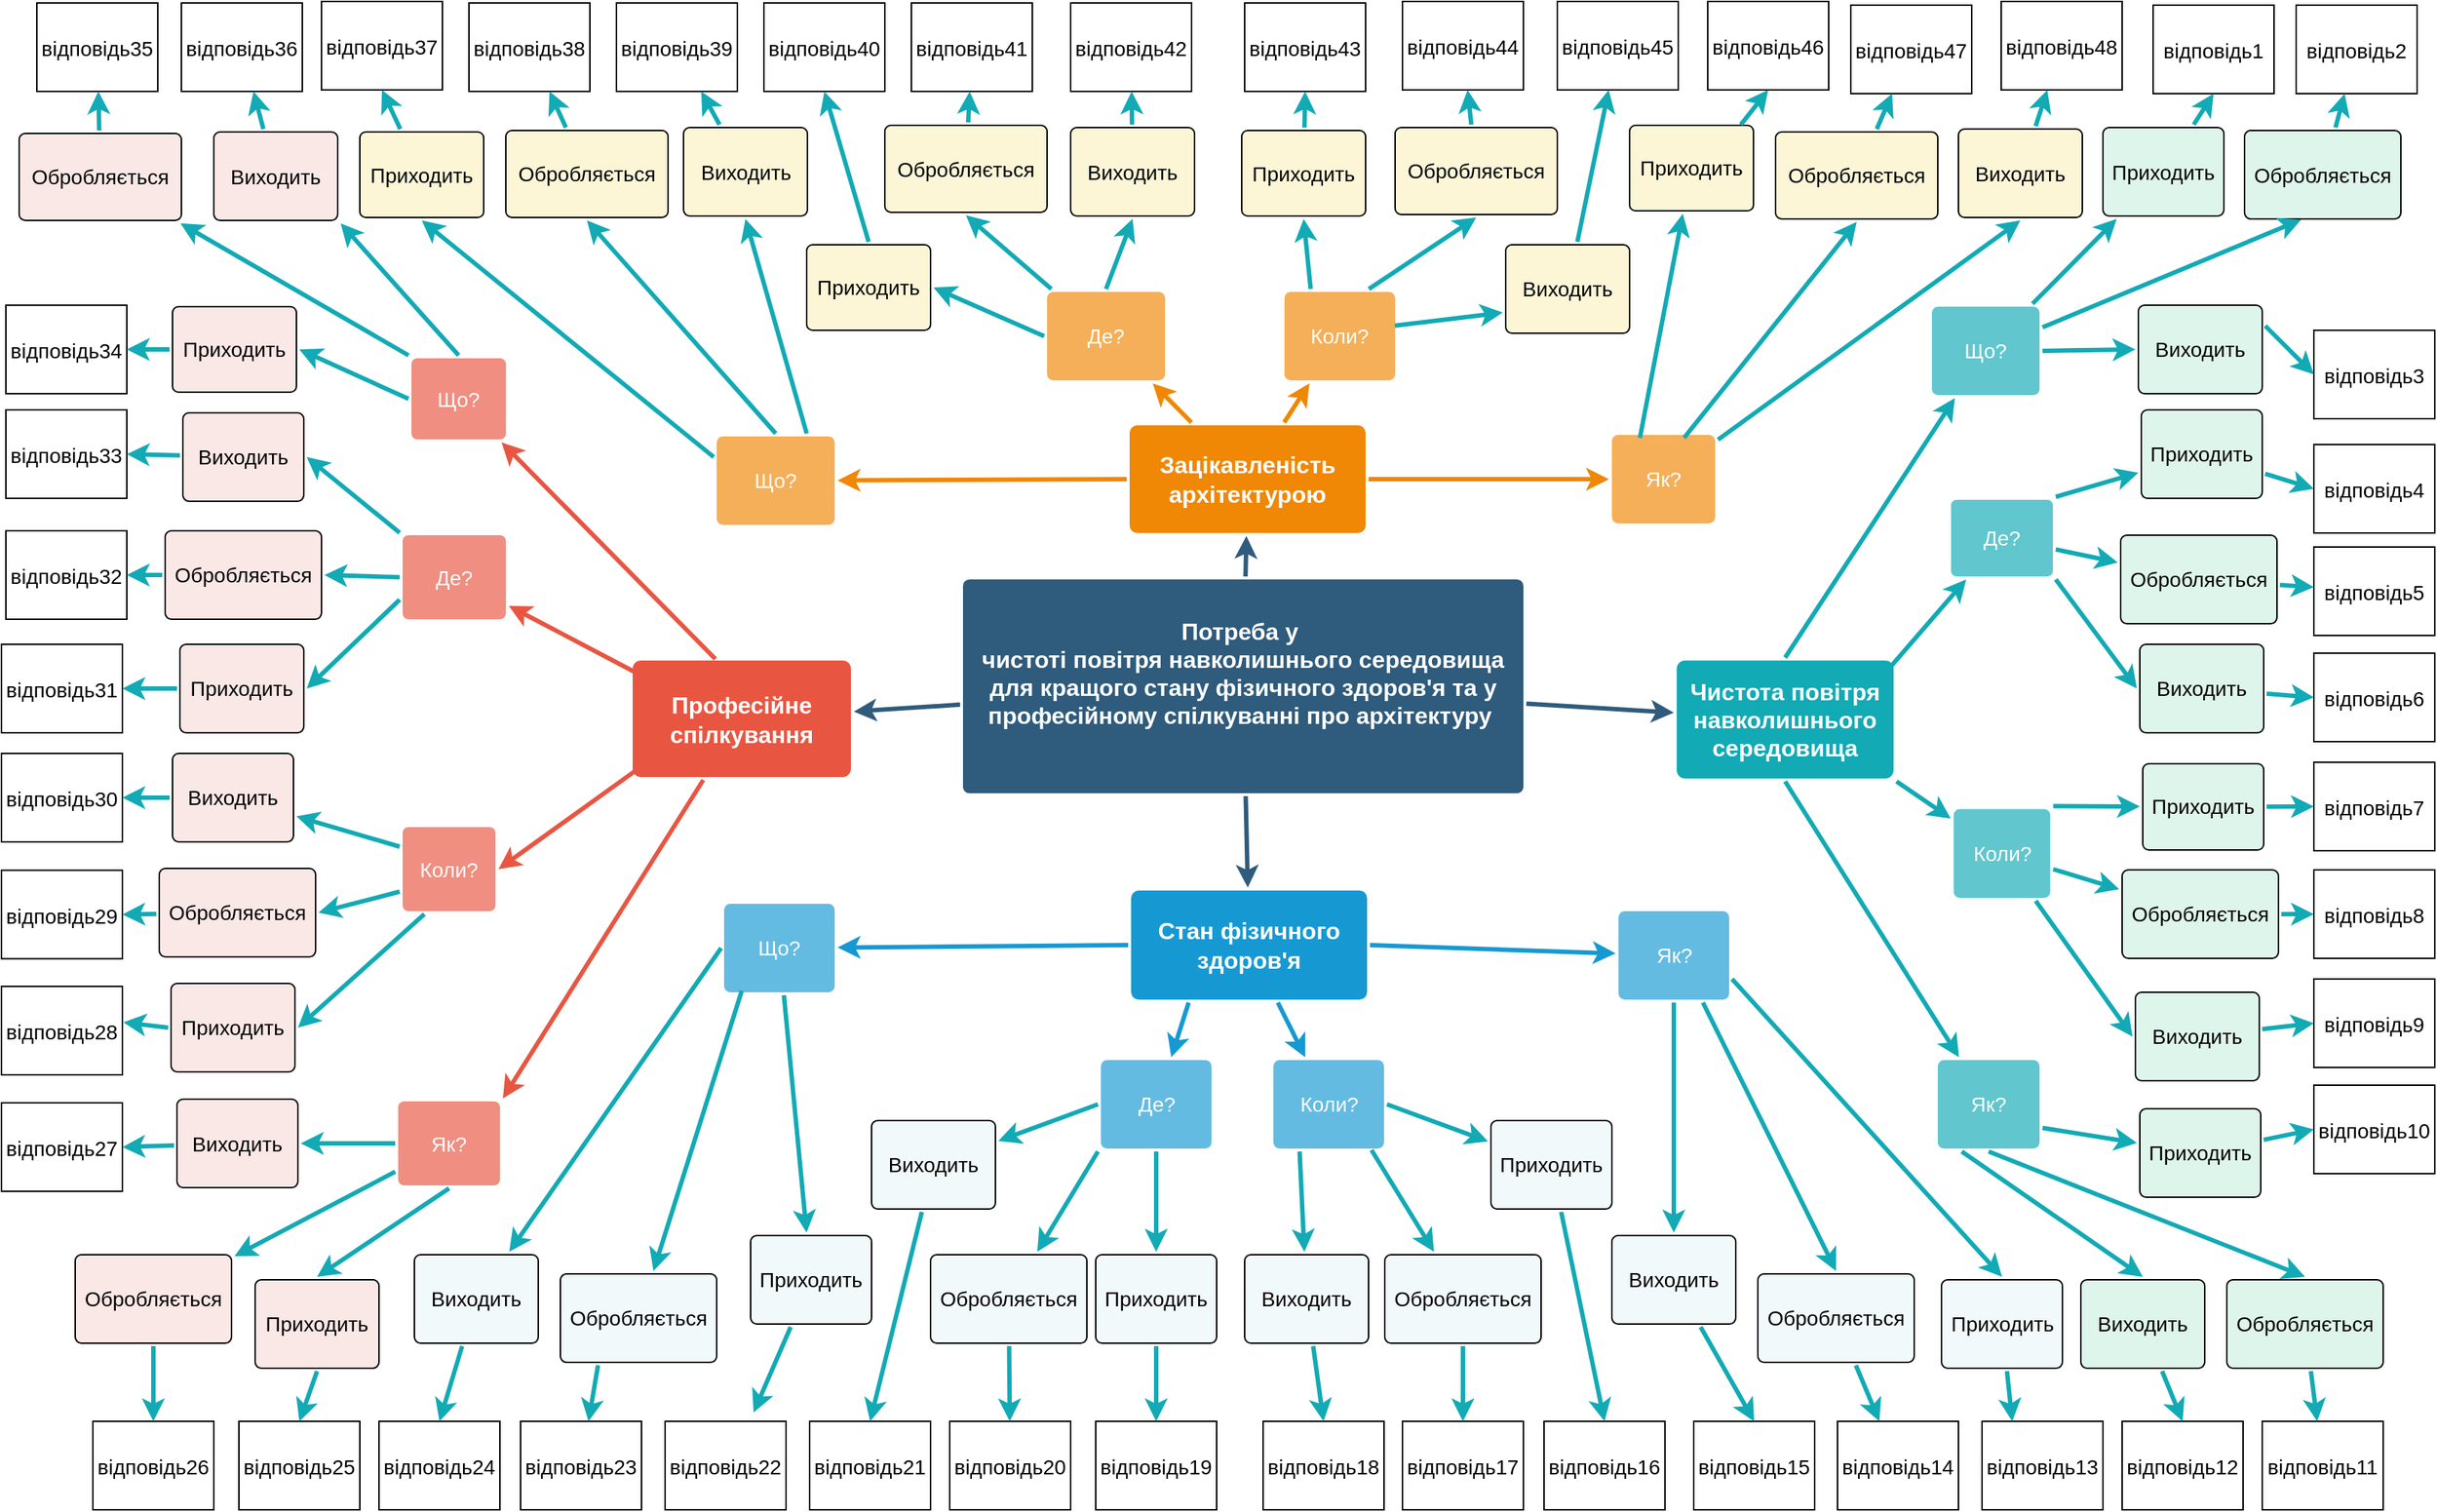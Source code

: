 <mxfile version="20.3.0" type="github">
  <diagram id="lgBU8QAUktvvbeDi8el8" name="Страница 1">
    <mxGraphModel dx="1625" dy="899" grid="1" gridSize="10" guides="1" tooltips="1" connect="1" arrows="1" fold="1" page="1" pageScale="1" pageWidth="827" pageHeight="1169" math="0" shadow="0">
      <root>
        <mxCell id="0" />
        <mxCell id="1" parent="0" />
        <mxCell id="Ek-aGh3pe6eO3Bai1jZO-234" value="" style="edgeStyle=none;rounded=0;jumpStyle=none;html=1;shadow=0;labelBackgroundColor=none;startArrow=none;startFill=0;endArrow=classic;endFill=1;jettySize=auto;orthogonalLoop=1;strokeColor=#2F5B7C;strokeWidth=3;fontFamily=Helvetica;fontSize=16;fontColor=#23445D;spacing=5;" edge="1" parent="1" source="Ek-aGh3pe6eO3Bai1jZO-238" target="Ek-aGh3pe6eO3Bai1jZO-241">
          <mxGeometry relative="1" as="geometry" />
        </mxCell>
        <mxCell id="Ek-aGh3pe6eO3Bai1jZO-235" value="" style="edgeStyle=none;rounded=0;jumpStyle=none;html=1;shadow=0;labelBackgroundColor=none;startArrow=none;startFill=0;endArrow=classic;endFill=1;jettySize=auto;orthogonalLoop=1;strokeColor=#2F5B7C;strokeWidth=3;fontFamily=Helvetica;fontSize=16;fontColor=#23445D;spacing=5;" edge="1" parent="1" source="Ek-aGh3pe6eO3Bai1jZO-238" target="Ek-aGh3pe6eO3Bai1jZO-242">
          <mxGeometry relative="1" as="geometry" />
        </mxCell>
        <mxCell id="Ek-aGh3pe6eO3Bai1jZO-236" value="" style="edgeStyle=none;rounded=0;jumpStyle=none;html=1;shadow=0;labelBackgroundColor=none;startArrow=none;startFill=0;endArrow=classic;endFill=1;jettySize=auto;orthogonalLoop=1;strokeColor=#2F5B7C;strokeWidth=3;fontFamily=Helvetica;fontSize=16;fontColor=#23445D;spacing=5;" edge="1" parent="1" source="Ek-aGh3pe6eO3Bai1jZO-238" target="Ek-aGh3pe6eO3Bai1jZO-240">
          <mxGeometry relative="1" as="geometry" />
        </mxCell>
        <mxCell id="Ek-aGh3pe6eO3Bai1jZO-237" value="" style="edgeStyle=none;rounded=0;jumpStyle=none;html=1;shadow=0;labelBackgroundColor=none;startArrow=none;startFill=0;endArrow=classic;endFill=1;jettySize=auto;orthogonalLoop=1;strokeColor=#2F5B7C;strokeWidth=3;fontFamily=Helvetica;fontSize=16;fontColor=#23445D;spacing=5;" edge="1" parent="1" source="Ek-aGh3pe6eO3Bai1jZO-238" target="Ek-aGh3pe6eO3Bai1jZO-239">
          <mxGeometry relative="1" as="geometry" />
        </mxCell>
        <mxCell id="Ek-aGh3pe6eO3Bai1jZO-238" value="&lt;div&gt;&lt;br&gt;&lt;/div&gt;&lt;div&gt;Потреба у&amp;nbsp;&lt;/div&gt;&lt;span style=&quot;font-size: 12pt;&quot; data-sheets-userformat=&quot;{&amp;quot;2&amp;quot;:13289,&amp;quot;3&amp;quot;:{&amp;quot;1&amp;quot;:0},&amp;quot;6&amp;quot;:{&amp;quot;1&amp;quot;:[{&amp;quot;1&amp;quot;:2,&amp;quot;2&amp;quot;:0,&amp;quot;5&amp;quot;:{&amp;quot;1&amp;quot;:2,&amp;quot;2&amp;quot;:0}},{&amp;quot;1&amp;quot;:0,&amp;quot;2&amp;quot;:0,&amp;quot;3&amp;quot;:3},{&amp;quot;1&amp;quot;:1,&amp;quot;2&amp;quot;:0,&amp;quot;4&amp;quot;:1}]},&amp;quot;8&amp;quot;:{&amp;quot;1&amp;quot;:[{&amp;quot;1&amp;quot;:2,&amp;quot;2&amp;quot;:0,&amp;quot;5&amp;quot;:{&amp;quot;1&amp;quot;:2,&amp;quot;2&amp;quot;:0}},{&amp;quot;1&amp;quot;:0,&amp;quot;2&amp;quot;:0,&amp;quot;3&amp;quot;:3},{&amp;quot;1&amp;quot;:1,&amp;quot;2&amp;quot;:0,&amp;quot;4&amp;quot;:1}]},&amp;quot;9&amp;quot;:1,&amp;quot;10&amp;quot;:0,&amp;quot;11&amp;quot;:4,&amp;quot;12&amp;quot;:0,&amp;quot;15&amp;quot;:&amp;quot;\&amp;quot;Times New Roman\&amp;quot;, serif&amp;quot;,&amp;quot;16&amp;quot;:12}&quot; data-sheets-value=&quot;{&amp;quot;1&amp;quot;:2,&amp;quot;2&amp;quot;:&amp;quot;чистота повітря навколишнього середовища&amp;quot;}&quot;&gt;чистоті повітря навколишнього середовища для кращого стану&amp;nbsp;&lt;/span&gt;&lt;span style=&quot;font-size: 12pt;&quot; data-sheets-userformat=&quot;{&amp;quot;2&amp;quot;:13289,&amp;quot;3&amp;quot;:{&amp;quot;1&amp;quot;:0},&amp;quot;6&amp;quot;:{&amp;quot;1&amp;quot;:[{&amp;quot;1&amp;quot;:2,&amp;quot;2&amp;quot;:0,&amp;quot;5&amp;quot;:{&amp;quot;1&amp;quot;:2,&amp;quot;2&amp;quot;:0}},{&amp;quot;1&amp;quot;:0,&amp;quot;2&amp;quot;:0,&amp;quot;3&amp;quot;:3},{&amp;quot;1&amp;quot;:1,&amp;quot;2&amp;quot;:0,&amp;quot;4&amp;quot;:1}]},&amp;quot;8&amp;quot;:{&amp;quot;1&amp;quot;:[{&amp;quot;1&amp;quot;:2,&amp;quot;2&amp;quot;:0,&amp;quot;5&amp;quot;:{&amp;quot;1&amp;quot;:2,&amp;quot;2&amp;quot;:0}},{&amp;quot;1&amp;quot;:0,&amp;quot;2&amp;quot;:0,&amp;quot;3&amp;quot;:3},{&amp;quot;1&amp;quot;:1,&amp;quot;2&amp;quot;:0,&amp;quot;4&amp;quot;:1}]},&amp;quot;9&amp;quot;:1,&amp;quot;10&amp;quot;:0,&amp;quot;11&amp;quot;:4,&amp;quot;12&amp;quot;:0,&amp;quot;15&amp;quot;:&amp;quot;\&amp;quot;Times New Roman\&amp;quot;, serif&amp;quot;,&amp;quot;16&amp;quot;:12}&quot; data-sheets-value=&quot;{&amp;quot;1&amp;quot;:2,&amp;quot;2&amp;quot;:&amp;quot;стан фізичного здоров&#39;я&amp;quot;}&quot;&gt;фізичного здоров&#39;я&amp;nbsp;&lt;span style=&quot;font-size: 12pt;&quot; data-sheets-userformat=&quot;{&amp;quot;2&amp;quot;:13289,&amp;quot;3&amp;quot;:{&amp;quot;1&amp;quot;:0},&amp;quot;6&amp;quot;:{&amp;quot;1&amp;quot;:[{&amp;quot;1&amp;quot;:2,&amp;quot;2&amp;quot;:0,&amp;quot;5&amp;quot;:{&amp;quot;1&amp;quot;:2,&amp;quot;2&amp;quot;:0}},{&amp;quot;1&amp;quot;:0,&amp;quot;2&amp;quot;:0,&amp;quot;3&amp;quot;:3},{&amp;quot;1&amp;quot;:1,&amp;quot;2&amp;quot;:0,&amp;quot;4&amp;quot;:1}]},&amp;quot;8&amp;quot;:{&amp;quot;1&amp;quot;:[{&amp;quot;1&amp;quot;:2,&amp;quot;2&amp;quot;:0,&amp;quot;5&amp;quot;:{&amp;quot;1&amp;quot;:2,&amp;quot;2&amp;quot;:0}},{&amp;quot;1&amp;quot;:0,&amp;quot;2&amp;quot;:0,&amp;quot;3&amp;quot;:3},{&amp;quot;1&amp;quot;:1,&amp;quot;2&amp;quot;:0,&amp;quot;4&amp;quot;:1}]},&amp;quot;9&amp;quot;:1,&amp;quot;10&amp;quot;:0,&amp;quot;11&amp;quot;:4,&amp;quot;12&amp;quot;:0,&amp;quot;15&amp;quot;:&amp;quot;\&amp;quot;Times New Roman\&amp;quot;, serif&amp;quot;,&amp;quot;16&amp;quot;:12}&quot; data-sheets-value=&quot;{&amp;quot;1&amp;quot;:2,&amp;quot;2&amp;quot;:&amp;quot;професійне спілкування&amp;quot;}&quot;&gt;та у професійному спілкуванні про&amp;nbsp;&lt;span style=&quot;font-size: 12pt;&quot; data-sheets-userformat=&quot;{&amp;quot;2&amp;quot;:13033,&amp;quot;3&amp;quot;:{&amp;quot;1&amp;quot;:0},&amp;quot;6&amp;quot;:{&amp;quot;1&amp;quot;:[{&amp;quot;1&amp;quot;:2,&amp;quot;2&amp;quot;:0,&amp;quot;5&amp;quot;:{&amp;quot;1&amp;quot;:2,&amp;quot;2&amp;quot;:0}},{&amp;quot;1&amp;quot;:0,&amp;quot;2&amp;quot;:0,&amp;quot;3&amp;quot;:3},{&amp;quot;1&amp;quot;:1,&amp;quot;2&amp;quot;:0,&amp;quot;4&amp;quot;:1}]},&amp;quot;8&amp;quot;:{&amp;quot;1&amp;quot;:[{&amp;quot;1&amp;quot;:2,&amp;quot;2&amp;quot;:0,&amp;quot;5&amp;quot;:{&amp;quot;1&amp;quot;:2,&amp;quot;2&amp;quot;:0}},{&amp;quot;1&amp;quot;:0,&amp;quot;2&amp;quot;:0,&amp;quot;3&amp;quot;:3},{&amp;quot;1&amp;quot;:1,&amp;quot;2&amp;quot;:0,&amp;quot;4&amp;quot;:1}]},&amp;quot;9&amp;quot;:1,&amp;quot;10&amp;quot;:0,&amp;quot;12&amp;quot;:0,&amp;quot;15&amp;quot;:&amp;quot;\&amp;quot;Times New Roman\&amp;quot;, serif&amp;quot;,&amp;quot;16&amp;quot;:12}&quot; data-sheets-value=&quot;{&amp;quot;1&amp;quot;:2,&amp;quot;2&amp;quot;:&amp;quot;зацікавленість архітектурою&amp;quot;}&quot;&gt;архітектуру&amp;nbsp;&lt;/span&gt;&lt;br&gt;&lt;/span&gt;&lt;br&gt;&lt;br&gt;&lt;/span&gt;" style="rounded=1;whiteSpace=wrap;html=1;shadow=0;labelBackgroundColor=none;strokeColor=none;strokeWidth=3;fillColor=#2F5B7C;fontFamily=Helvetica;fontSize=16;fontColor=#FFFFFF;align=center;fontStyle=1;spacing=5;arcSize=3;perimeterSpacing=2;" vertex="1" parent="1">
          <mxGeometry x="656" y="465" width="380" height="145" as="geometry" />
        </mxCell>
        <mxCell id="Ek-aGh3pe6eO3Bai1jZO-239" value="&lt;span style=&quot;font-size: 12pt;&quot; data-sheets-userformat=&quot;{&amp;quot;2&amp;quot;:13289,&amp;quot;3&amp;quot;:{&amp;quot;1&amp;quot;:0},&amp;quot;6&amp;quot;:{&amp;quot;1&amp;quot;:[{&amp;quot;1&amp;quot;:2,&amp;quot;2&amp;quot;:0,&amp;quot;5&amp;quot;:{&amp;quot;1&amp;quot;:2,&amp;quot;2&amp;quot;:0}},{&amp;quot;1&amp;quot;:0,&amp;quot;2&amp;quot;:0,&amp;quot;3&amp;quot;:3},{&amp;quot;1&amp;quot;:1,&amp;quot;2&amp;quot;:0,&amp;quot;4&amp;quot;:1}]},&amp;quot;8&amp;quot;:{&amp;quot;1&amp;quot;:[{&amp;quot;1&amp;quot;:2,&amp;quot;2&amp;quot;:0,&amp;quot;5&amp;quot;:{&amp;quot;1&amp;quot;:2,&amp;quot;2&amp;quot;:0}},{&amp;quot;1&amp;quot;:0,&amp;quot;2&amp;quot;:0,&amp;quot;3&amp;quot;:3},{&amp;quot;1&amp;quot;:1,&amp;quot;2&amp;quot;:0,&amp;quot;4&amp;quot;:1}]},&amp;quot;9&amp;quot;:1,&amp;quot;10&amp;quot;:0,&amp;quot;11&amp;quot;:4,&amp;quot;12&amp;quot;:0,&amp;quot;15&amp;quot;:&amp;quot;\&amp;quot;Times New Roman\&amp;quot;, serif&amp;quot;,&amp;quot;16&amp;quot;:12}&quot; data-sheets-value=&quot;{&amp;quot;1&amp;quot;:2,&amp;quot;2&amp;quot;:&amp;quot;професійне спілкування&amp;quot;}&quot;&gt;Професійне спілкування&lt;/span&gt;" style="rounded=1;whiteSpace=wrap;html=1;shadow=0;labelBackgroundColor=none;strokeColor=none;strokeWidth=3;fillColor=#e85642;fontFamily=Helvetica;fontSize=14;fontColor=#FFFFFF;align=center;spacing=5;fontStyle=1;arcSize=7;perimeterSpacing=2;" vertex="1" parent="1">
          <mxGeometry x="432" y="520" width="148" height="79" as="geometry" />
        </mxCell>
        <mxCell id="Ek-aGh3pe6eO3Bai1jZO-240" value="&lt;span style=&quot;font-size: 12pt;&quot; data-sheets-userformat=&quot;{&amp;quot;2&amp;quot;:13289,&amp;quot;3&amp;quot;:{&amp;quot;1&amp;quot;:0},&amp;quot;6&amp;quot;:{&amp;quot;1&amp;quot;:[{&amp;quot;1&amp;quot;:2,&amp;quot;2&amp;quot;:0,&amp;quot;5&amp;quot;:{&amp;quot;1&amp;quot;:2,&amp;quot;2&amp;quot;:0}},{&amp;quot;1&amp;quot;:0,&amp;quot;2&amp;quot;:0,&amp;quot;3&amp;quot;:3},{&amp;quot;1&amp;quot;:1,&amp;quot;2&amp;quot;:0,&amp;quot;4&amp;quot;:1}]},&amp;quot;8&amp;quot;:{&amp;quot;1&amp;quot;:[{&amp;quot;1&amp;quot;:2,&amp;quot;2&amp;quot;:0,&amp;quot;5&amp;quot;:{&amp;quot;1&amp;quot;:2,&amp;quot;2&amp;quot;:0}},{&amp;quot;1&amp;quot;:0,&amp;quot;2&amp;quot;:0,&amp;quot;3&amp;quot;:3},{&amp;quot;1&amp;quot;:1,&amp;quot;2&amp;quot;:0,&amp;quot;4&amp;quot;:1}]},&amp;quot;9&amp;quot;:1,&amp;quot;10&amp;quot;:0,&amp;quot;11&amp;quot;:4,&amp;quot;12&amp;quot;:0,&amp;quot;15&amp;quot;:&amp;quot;\&amp;quot;Times New Roman\&amp;quot;, serif&amp;quot;,&amp;quot;16&amp;quot;:12}&quot; data-sheets-value=&quot;{&amp;quot;1&amp;quot;:2,&amp;quot;2&amp;quot;:&amp;quot;стан фізичного здоров&#39;я&amp;quot;}&quot;&gt;Стан фізичного здоров&#39;я&lt;/span&gt;" style="rounded=1;whiteSpace=wrap;html=1;shadow=0;labelBackgroundColor=none;strokeColor=none;strokeWidth=3;fillColor=#1699d3;fontFamily=Helvetica;fontSize=14;fontColor=#FFFFFF;align=center;spacing=5;fontStyle=1;arcSize=7;perimeterSpacing=2;" vertex="1" parent="1">
          <mxGeometry x="770" y="676" width="160" height="74" as="geometry" />
        </mxCell>
        <mxCell id="Ek-aGh3pe6eO3Bai1jZO-241" value="&lt;span style=&quot;font-size: 12pt;&quot; data-sheets-userformat=&quot;{&amp;quot;2&amp;quot;:13033,&amp;quot;3&amp;quot;:{&amp;quot;1&amp;quot;:0},&amp;quot;6&amp;quot;:{&amp;quot;1&amp;quot;:[{&amp;quot;1&amp;quot;:2,&amp;quot;2&amp;quot;:0,&amp;quot;5&amp;quot;:{&amp;quot;1&amp;quot;:2,&amp;quot;2&amp;quot;:0}},{&amp;quot;1&amp;quot;:0,&amp;quot;2&amp;quot;:0,&amp;quot;3&amp;quot;:3},{&amp;quot;1&amp;quot;:1,&amp;quot;2&amp;quot;:0,&amp;quot;4&amp;quot;:1}]},&amp;quot;8&amp;quot;:{&amp;quot;1&amp;quot;:[{&amp;quot;1&amp;quot;:2,&amp;quot;2&amp;quot;:0,&amp;quot;5&amp;quot;:{&amp;quot;1&amp;quot;:2,&amp;quot;2&amp;quot;:0}},{&amp;quot;1&amp;quot;:0,&amp;quot;2&amp;quot;:0,&amp;quot;3&amp;quot;:3},{&amp;quot;1&amp;quot;:1,&amp;quot;2&amp;quot;:0,&amp;quot;4&amp;quot;:1}]},&amp;quot;9&amp;quot;:1,&amp;quot;10&amp;quot;:0,&amp;quot;12&amp;quot;:0,&amp;quot;15&amp;quot;:&amp;quot;\&amp;quot;Times New Roman\&amp;quot;, serif&amp;quot;,&amp;quot;16&amp;quot;:12}&quot; data-sheets-value=&quot;{&amp;quot;1&amp;quot;:2,&amp;quot;2&amp;quot;:&amp;quot;зацікавленість архітектурою&amp;quot;}&quot;&gt;Зацікавленість архітектурою&lt;/span&gt;" style="rounded=1;whiteSpace=wrap;html=1;shadow=0;labelBackgroundColor=none;strokeColor=none;strokeWidth=3;fillColor=#F08705;fontFamily=Helvetica;fontSize=14;fontColor=#FFFFFF;align=center;spacing=5;fontStyle=1;arcSize=7;perimeterSpacing=2;" vertex="1" parent="1">
          <mxGeometry x="769" y="360.5" width="160" height="73" as="geometry" />
        </mxCell>
        <mxCell id="Ek-aGh3pe6eO3Bai1jZO-242" value="&lt;span style=&quot;font-size: 12pt;&quot; data-sheets-userformat=&quot;{&amp;quot;2&amp;quot;:13289,&amp;quot;3&amp;quot;:{&amp;quot;1&amp;quot;:0},&amp;quot;6&amp;quot;:{&amp;quot;1&amp;quot;:[{&amp;quot;1&amp;quot;:2,&amp;quot;2&amp;quot;:0,&amp;quot;5&amp;quot;:{&amp;quot;1&amp;quot;:2,&amp;quot;2&amp;quot;:0}},{&amp;quot;1&amp;quot;:0,&amp;quot;2&amp;quot;:0,&amp;quot;3&amp;quot;:3},{&amp;quot;1&amp;quot;:1,&amp;quot;2&amp;quot;:0,&amp;quot;4&amp;quot;:1}]},&amp;quot;8&amp;quot;:{&amp;quot;1&amp;quot;:[{&amp;quot;1&amp;quot;:2,&amp;quot;2&amp;quot;:0,&amp;quot;5&amp;quot;:{&amp;quot;1&amp;quot;:2,&amp;quot;2&amp;quot;:0}},{&amp;quot;1&amp;quot;:0,&amp;quot;2&amp;quot;:0,&amp;quot;3&amp;quot;:3},{&amp;quot;1&amp;quot;:1,&amp;quot;2&amp;quot;:0,&amp;quot;4&amp;quot;:1}]},&amp;quot;9&amp;quot;:1,&amp;quot;10&amp;quot;:0,&amp;quot;11&amp;quot;:4,&amp;quot;12&amp;quot;:0,&amp;quot;15&amp;quot;:&amp;quot;\&amp;quot;Times New Roman\&amp;quot;, serif&amp;quot;,&amp;quot;16&amp;quot;:12}&quot; data-sheets-value=&quot;{&amp;quot;1&amp;quot;:2,&amp;quot;2&amp;quot;:&amp;quot;чистота повітря навколишнього середовища&amp;quot;}&quot;&gt;Чистота повітря навколишнього середовища&lt;/span&gt;" style="rounded=1;whiteSpace=wrap;html=1;shadow=0;labelBackgroundColor=none;strokeColor=none;strokeWidth=3;fillColor=#12aab5;fontFamily=Helvetica;fontSize=14;fontColor=#FFFFFF;align=center;spacing=5;fontStyle=1;arcSize=7;perimeterSpacing=2;" vertex="1" parent="1">
          <mxGeometry x="1140" y="520" width="147" height="80" as="geometry" />
        </mxCell>
        <mxCell id="Ek-aGh3pe6eO3Bai1jZO-243" value="Як?" style="rounded=1;whiteSpace=wrap;html=1;shadow=0;labelBackgroundColor=none;strokeColor=none;strokeWidth=3;fillColor=#61c6ce;fontFamily=Helvetica;fontSize=14;fontColor=#FFFFFF;align=center;spacing=5;fontStyle=0;arcSize=7;perimeterSpacing=2;" vertex="1" parent="1">
          <mxGeometry x="1317" y="791" width="69" height="60" as="geometry" />
        </mxCell>
        <mxCell id="Ek-aGh3pe6eO3Bai1jZO-244" value="" style="edgeStyle=none;rounded=1;jumpStyle=none;html=1;shadow=0;labelBackgroundColor=none;startArrow=none;startFill=0;jettySize=auto;orthogonalLoop=1;strokeColor=#12AAB5;strokeWidth=3;fontFamily=Helvetica;fontSize=14;fontColor=#FFFFFF;spacing=5;fontStyle=1;fillColor=#b0e3e6;exitX=0.5;exitY=1;exitDx=0;exitDy=0;" edge="1" parent="1" source="Ek-aGh3pe6eO3Bai1jZO-242" target="Ek-aGh3pe6eO3Bai1jZO-243">
          <mxGeometry relative="1" as="geometry">
            <mxPoint x="1289" y="635" as="targetPoint" />
          </mxGeometry>
        </mxCell>
        <mxCell id="Ek-aGh3pe6eO3Bai1jZO-245" value="Коли?" style="rounded=1;whiteSpace=wrap;html=1;shadow=0;labelBackgroundColor=none;strokeColor=none;strokeWidth=3;fillColor=#61c6ce;fontFamily=Helvetica;fontSize=14;fontColor=#FFFFFF;align=center;spacing=5;fontStyle=0;arcSize=7;perimeterSpacing=2;direction=south;" vertex="1" parent="1">
          <mxGeometry x="1327.75" y="620.75" width="65.5" height="60.25" as="geometry" />
        </mxCell>
        <mxCell id="Ek-aGh3pe6eO3Bai1jZO-246" value="" style="edgeStyle=none;rounded=1;jumpStyle=none;html=1;shadow=0;labelBackgroundColor=none;startArrow=none;startFill=0;jettySize=auto;orthogonalLoop=1;strokeColor=#12AAB5;strokeWidth=3;fontFamily=Helvetica;fontSize=14;fontColor=#FFFFFF;spacing=5;fontStyle=1;fillColor=#b0e3e6;exitX=1;exitY=1;exitDx=0;exitDy=0;" edge="1" parent="1" source="Ek-aGh3pe6eO3Bai1jZO-242" target="Ek-aGh3pe6eO3Bai1jZO-245">
          <mxGeometry relative="1" as="geometry" />
        </mxCell>
        <mxCell id="Ek-aGh3pe6eO3Bai1jZO-247" value="Де?" style="rounded=1;whiteSpace=wrap;html=1;shadow=0;labelBackgroundColor=none;strokeColor=none;strokeWidth=3;fillColor=#61c6ce;fontFamily=Helvetica;fontSize=14;fontColor=#FFFFFF;align=center;spacing=5;fontStyle=0;arcSize=7;perimeterSpacing=2;" vertex="1" parent="1">
          <mxGeometry x="1326" y="411" width="69" height="52" as="geometry" />
        </mxCell>
        <mxCell id="Ek-aGh3pe6eO3Bai1jZO-248" value="" style="edgeStyle=none;rounded=1;jumpStyle=none;html=1;shadow=0;labelBackgroundColor=none;startArrow=none;startFill=0;jettySize=auto;orthogonalLoop=1;strokeColor=#12AAB5;strokeWidth=3;fontFamily=Helvetica;fontSize=14;fontColor=#FFFFFF;spacing=5;fontStyle=1;fillColor=#b0e3e6;" edge="1" parent="1" target="Ek-aGh3pe6eO3Bai1jZO-247">
          <mxGeometry relative="1" as="geometry">
            <mxPoint x="1280" y="530.0" as="sourcePoint" />
          </mxGeometry>
        </mxCell>
        <mxCell id="Ek-aGh3pe6eO3Bai1jZO-249" value="Що?" style="rounded=1;whiteSpace=wrap;html=1;shadow=0;labelBackgroundColor=none;strokeColor=none;strokeWidth=3;fillColor=#61c6ce;fontFamily=Helvetica;fontSize=14;fontColor=#FFFFFF;align=center;spacing=5;fontStyle=0;arcSize=7;perimeterSpacing=2;" vertex="1" parent="1">
          <mxGeometry x="1313" y="280" width="73" height="60" as="geometry" />
        </mxCell>
        <mxCell id="Ek-aGh3pe6eO3Bai1jZO-250" value="" style="edgeStyle=none;rounded=1;jumpStyle=none;html=1;shadow=0;labelBackgroundColor=none;startArrow=none;startFill=0;jettySize=auto;orthogonalLoop=1;strokeColor=#12AAB5;strokeWidth=3;fontFamily=Helvetica;fontSize=14;fontColor=#FFFFFF;spacing=5;fontStyle=1;fillColor=#b0e3e6;exitX=0.5;exitY=0;exitDx=0;exitDy=0;" edge="1" parent="1" source="Ek-aGh3pe6eO3Bai1jZO-242" target="Ek-aGh3pe6eO3Bai1jZO-249">
          <mxGeometry relative="1" as="geometry">
            <mxPoint x="1223" y="507" as="sourcePoint" />
          </mxGeometry>
        </mxCell>
        <mxCell id="Ek-aGh3pe6eO3Bai1jZO-251" value="Приходить" style="rounded=1;whiteSpace=wrap;html=1;shadow=0;fillColor=#DEF5EB;fontFamily=Helvetica;fontSize=14;fontColor=#000000;align=center;spacing=5;fontStyle=0;arcSize=7;perimeterSpacing=2;" vertex="1" parent="1">
          <mxGeometry x="1429" y="158.5" width="82" height="60" as="geometry" />
        </mxCell>
        <mxCell id="Ek-aGh3pe6eO3Bai1jZO-252" value="Обробляється" style="rounded=1;whiteSpace=wrap;html=1;shadow=0;fillColor=#DEF5EB;fontFamily=Helvetica;fontSize=14;fontColor=#000000;align=center;spacing=5;fontStyle=0;arcSize=7;perimeterSpacing=2;" vertex="1" parent="1">
          <mxGeometry x="1525" y="160.5" width="106" height="60" as="geometry" />
        </mxCell>
        <mxCell id="Ek-aGh3pe6eO3Bai1jZO-253" value="Виходить" style="rounded=1;whiteSpace=wrap;html=1;shadow=0;fillColor=#DEF5EB;fontFamily=Helvetica;fontSize=14;fontColor=#000000;align=center;spacing=5;fontStyle=0;arcSize=7;perimeterSpacing=2;" vertex="1" parent="1">
          <mxGeometry x="1453" y="279" width="84" height="60" as="geometry" />
        </mxCell>
        <mxCell id="Ek-aGh3pe6eO3Bai1jZO-254" value="" style="edgeStyle=none;rounded=1;jumpStyle=none;html=1;shadow=0;labelBackgroundColor=none;startArrow=none;startFill=0;jettySize=auto;orthogonalLoop=1;strokeColor=#12AAB5;strokeWidth=3;fontFamily=Helvetica;fontSize=14;fontColor=#FFFFFF;spacing=5;fontStyle=1;fillColor=#b0e3e6;" edge="1" parent="1" source="Ek-aGh3pe6eO3Bai1jZO-249" target="Ek-aGh3pe6eO3Bai1jZO-251">
          <mxGeometry relative="1" as="geometry">
            <mxPoint x="1475" y="310" as="sourcePoint" />
            <mxPoint x="1523" y="240.0" as="targetPoint" />
          </mxGeometry>
        </mxCell>
        <mxCell id="Ek-aGh3pe6eO3Bai1jZO-255" value="" style="edgeStyle=none;rounded=1;jumpStyle=none;html=1;shadow=0;labelBackgroundColor=none;startArrow=none;startFill=0;jettySize=auto;orthogonalLoop=1;strokeColor=#12AAB5;strokeWidth=3;fontFamily=Helvetica;fontSize=14;fontColor=#FFFFFF;spacing=5;fontStyle=1;fillColor=#b0e3e6;entryX=0.367;entryY=0.976;entryDx=0;entryDy=0;entryPerimeter=0;exitX=1;exitY=0.25;exitDx=0;exitDy=0;" edge="1" parent="1" source="Ek-aGh3pe6eO3Bai1jZO-249" target="Ek-aGh3pe6eO3Bai1jZO-252">
          <mxGeometry relative="1" as="geometry">
            <mxPoint x="1536" y="313" as="sourcePoint" />
            <mxPoint x="1604.693" y="251.0" as="targetPoint" />
          </mxGeometry>
        </mxCell>
        <mxCell id="Ek-aGh3pe6eO3Bai1jZO-256" value="" style="edgeStyle=none;rounded=1;jumpStyle=none;html=1;shadow=0;labelBackgroundColor=none;startArrow=none;startFill=0;jettySize=auto;orthogonalLoop=1;strokeColor=#12AAB5;strokeWidth=3;fontFamily=Helvetica;fontSize=14;fontColor=#FFFFFF;spacing=5;fontStyle=1;fillColor=#b0e3e6;exitX=1;exitY=0.5;exitDx=0;exitDy=0;entryX=0;entryY=0.5;entryDx=0;entryDy=0;" edge="1" parent="1" source="Ek-aGh3pe6eO3Bai1jZO-249" target="Ek-aGh3pe6eO3Bai1jZO-253">
          <mxGeometry relative="1" as="geometry">
            <mxPoint x="1159" y="386" as="sourcePoint" />
            <mxPoint x="1262" y="400.123" as="targetPoint" />
          </mxGeometry>
        </mxCell>
        <mxCell id="Ek-aGh3pe6eO3Bai1jZO-257" value="Коли?" style="rounded=1;whiteSpace=wrap;html=1;shadow=0;labelBackgroundColor=none;strokeColor=none;strokeWidth=3;fillColor=#f5af58;fontFamily=Helvetica;fontSize=14;fontColor=#FFFFFF;align=center;spacing=5;arcSize=7;perimeterSpacing=2;" vertex="1" parent="1">
          <mxGeometry x="874" y="270" width="75" height="60" as="geometry" />
        </mxCell>
        <mxCell id="Ek-aGh3pe6eO3Bai1jZO-258" value="" style="edgeStyle=none;rounded=0;jumpStyle=none;html=1;shadow=0;labelBackgroundColor=none;startArrow=none;startFill=0;endArrow=classic;endFill=1;jettySize=auto;orthogonalLoop=1;strokeColor=#F08705;strokeWidth=3;fontFamily=Helvetica;fontSize=14;fontColor=#FFFFFF;spacing=5;" edge="1" parent="1" source="Ek-aGh3pe6eO3Bai1jZO-241" target="Ek-aGh3pe6eO3Bai1jZO-257">
          <mxGeometry relative="1" as="geometry">
            <mxPoint x="878" y="376" as="sourcePoint" />
          </mxGeometry>
        </mxCell>
        <mxCell id="Ek-aGh3pe6eO3Bai1jZO-259" value="Де?" style="rounded=1;whiteSpace=wrap;html=1;shadow=0;labelBackgroundColor=none;strokeColor=none;strokeWidth=3;fillColor=#f5af58;fontFamily=Helvetica;fontSize=14;fontColor=#FFFFFF;align=center;spacing=5;arcSize=7;perimeterSpacing=2;" vertex="1" parent="1">
          <mxGeometry x="713" y="270" width="80" height="60" as="geometry" />
        </mxCell>
        <mxCell id="Ek-aGh3pe6eO3Bai1jZO-260" value="" style="edgeStyle=none;rounded=0;jumpStyle=none;html=1;shadow=0;labelBackgroundColor=none;startArrow=none;startFill=0;endArrow=classic;endFill=1;jettySize=auto;orthogonalLoop=1;strokeColor=#F08705;strokeWidth=3;fontFamily=Helvetica;fontSize=14;fontColor=#FFFFFF;spacing=5;" edge="1" parent="1" source="Ek-aGh3pe6eO3Bai1jZO-241" target="Ek-aGh3pe6eO3Bai1jZO-259">
          <mxGeometry relative="1" as="geometry">
            <mxPoint x="827.603" y="378.5" as="sourcePoint" />
          </mxGeometry>
        </mxCell>
        <mxCell id="Ek-aGh3pe6eO3Bai1jZO-261" value="Що?" style="rounded=1;whiteSpace=wrap;html=1;shadow=0;labelBackgroundColor=none;strokeColor=none;strokeWidth=3;fillColor=#f5af58;fontFamily=Helvetica;fontSize=14;fontColor=#FFFFFF;align=center;spacing=5;arcSize=7;perimeterSpacing=2;" vertex="1" parent="1">
          <mxGeometry x="489" y="368" width="80" height="60" as="geometry" />
        </mxCell>
        <mxCell id="Ek-aGh3pe6eO3Bai1jZO-262" value="" style="edgeStyle=none;rounded=0;jumpStyle=none;html=1;shadow=0;labelBackgroundColor=none;startArrow=none;startFill=0;endArrow=classic;endFill=1;jettySize=auto;orthogonalLoop=1;strokeColor=#F08705;strokeWidth=3;fontFamily=Helvetica;fontSize=14;fontColor=#FFFFFF;spacing=5;exitX=0;exitY=0.5;exitDx=0;exitDy=0;" edge="1" parent="1" source="Ek-aGh3pe6eO3Bai1jZO-241" target="Ek-aGh3pe6eO3Bai1jZO-261">
          <mxGeometry relative="1" as="geometry">
            <mxPoint x="779" y="413" as="sourcePoint" />
          </mxGeometry>
        </mxCell>
        <mxCell id="Ek-aGh3pe6eO3Bai1jZO-263" value="Як?" style="rounded=1;whiteSpace=wrap;html=1;shadow=0;labelBackgroundColor=none;strokeColor=none;strokeWidth=3;fillColor=#f5af58;fontFamily=Helvetica;fontSize=14;fontColor=#FFFFFF;align=center;spacing=5;arcSize=7;perimeterSpacing=2;" vertex="1" parent="1">
          <mxGeometry x="1096" y="367" width="70" height="60" as="geometry" />
        </mxCell>
        <mxCell id="Ek-aGh3pe6eO3Bai1jZO-264" value="" style="edgeStyle=none;rounded=0;jumpStyle=none;html=1;shadow=0;labelBackgroundColor=none;startArrow=none;startFill=0;endArrow=classic;endFill=1;jettySize=auto;orthogonalLoop=1;strokeColor=#F08705;strokeWidth=3;fontFamily=Helvetica;fontSize=14;fontColor=#FFFFFF;spacing=5;entryX=0;entryY=0.5;entryDx=0;entryDy=0;exitX=1;exitY=0.5;exitDx=0;exitDy=0;" edge="1" parent="1" source="Ek-aGh3pe6eO3Bai1jZO-241" target="Ek-aGh3pe6eO3Bai1jZO-263">
          <mxGeometry relative="1" as="geometry">
            <mxPoint x="905" y="436" as="sourcePoint" />
            <mxPoint x="959.302" y="368" as="targetPoint" />
          </mxGeometry>
        </mxCell>
        <mxCell id="Ek-aGh3pe6eO3Bai1jZO-265" value="" style="edgeStyle=none;rounded=0;jumpStyle=none;html=1;shadow=0;labelBackgroundColor=none;startArrow=none;startFill=0;endArrow=classic;endFill=1;jettySize=auto;orthogonalLoop=1;strokeColor=#1699D3;strokeWidth=3;fontFamily=Helvetica;fontSize=14;fontColor=#FFFFFF;spacing=5;exitX=0;exitY=0.5;exitDx=0;exitDy=0;" edge="1" parent="1" source="Ek-aGh3pe6eO3Bai1jZO-240" target="Ek-aGh3pe6eO3Bai1jZO-266">
          <mxGeometry relative="1" as="geometry">
            <mxPoint x="812.5" y="668" as="sourcePoint" />
          </mxGeometry>
        </mxCell>
        <mxCell id="Ek-aGh3pe6eO3Bai1jZO-266" value="Що?" style="rounded=1;whiteSpace=wrap;html=1;shadow=0;labelBackgroundColor=none;strokeColor=none;strokeWidth=3;fillColor=#64bbe2;fontFamily=Helvetica;fontSize=14;fontColor=#FFFFFF;align=center;spacing=5;arcSize=7;perimeterSpacing=2;" vertex="1" parent="1">
          <mxGeometry x="494" y="685" width="75" height="60" as="geometry" />
        </mxCell>
        <mxCell id="Ek-aGh3pe6eO3Bai1jZO-267" value="" style="edgeStyle=none;rounded=0;jumpStyle=none;html=1;shadow=0;labelBackgroundColor=none;startArrow=none;startFill=0;endArrow=classic;endFill=1;jettySize=auto;orthogonalLoop=1;strokeColor=#1699D3;strokeWidth=3;fontFamily=Helvetica;fontSize=14;fontColor=#FFFFFF;spacing=5;exitX=0.25;exitY=1;exitDx=0;exitDy=0;" edge="1" parent="1" source="Ek-aGh3pe6eO3Bai1jZO-240" target="Ek-aGh3pe6eO3Bai1jZO-268">
          <mxGeometry relative="1" as="geometry">
            <mxPoint x="837.499" y="742.016" as="sourcePoint" />
          </mxGeometry>
        </mxCell>
        <mxCell id="Ek-aGh3pe6eO3Bai1jZO-268" value="Де?" style="rounded=1;whiteSpace=wrap;html=1;shadow=0;labelBackgroundColor=none;strokeColor=none;strokeWidth=3;fillColor=#64bbe2;fontFamily=Helvetica;fontSize=14;fontColor=#FFFFFF;align=center;spacing=5;arcSize=7;perimeterSpacing=2;" vertex="1" parent="1">
          <mxGeometry x="749.5" y="791" width="75" height="60" as="geometry" />
        </mxCell>
        <mxCell id="Ek-aGh3pe6eO3Bai1jZO-269" value="" style="edgeStyle=none;rounded=0;jumpStyle=none;html=1;shadow=0;labelBackgroundColor=none;startArrow=none;startFill=0;endArrow=classic;endFill=1;jettySize=auto;orthogonalLoop=1;strokeColor=#1699D3;strokeWidth=3;fontFamily=Helvetica;fontSize=14;fontColor=#FFFFFF;spacing=5;" edge="1" parent="1" source="Ek-aGh3pe6eO3Bai1jZO-240" target="Ek-aGh3pe6eO3Bai1jZO-270">
          <mxGeometry relative="1" as="geometry">
            <mxPoint x="875.761" y="744" as="sourcePoint" />
          </mxGeometry>
        </mxCell>
        <mxCell id="Ek-aGh3pe6eO3Bai1jZO-270" value="Коли?" style="rounded=1;whiteSpace=wrap;html=1;shadow=0;labelBackgroundColor=none;strokeColor=none;strokeWidth=3;fillColor=#64bbe2;fontFamily=Helvetica;fontSize=14;fontColor=#FFFFFF;align=center;spacing=5;arcSize=7;perimeterSpacing=2;" vertex="1" parent="1">
          <mxGeometry x="866.5" y="791" width="75" height="60" as="geometry" />
        </mxCell>
        <mxCell id="Ek-aGh3pe6eO3Bai1jZO-271" value="" style="edgeStyle=none;rounded=0;jumpStyle=none;html=1;shadow=0;labelBackgroundColor=none;startArrow=none;startFill=0;endArrow=classic;endFill=1;jettySize=auto;orthogonalLoop=1;strokeColor=#1699D3;strokeWidth=3;fontFamily=Helvetica;fontSize=14;fontColor=#FFFFFF;spacing=5;exitX=1;exitY=0.5;exitDx=0;exitDy=0;" edge="1" parent="1" source="Ek-aGh3pe6eO3Bai1jZO-240" target="Ek-aGh3pe6eO3Bai1jZO-272">
          <mxGeometry relative="1" as="geometry">
            <mxPoint x="912.75" y="712" as="sourcePoint" />
          </mxGeometry>
        </mxCell>
        <mxCell id="Ek-aGh3pe6eO3Bai1jZO-272" value="Як?" style="rounded=1;whiteSpace=wrap;html=1;shadow=0;labelBackgroundColor=none;strokeColor=none;strokeWidth=3;fillColor=#64bbe2;fontFamily=Helvetica;fontSize=14;fontColor=#FFFFFF;align=center;spacing=5;arcSize=7;perimeterSpacing=2;" vertex="1" parent="1">
          <mxGeometry x="1100.5" y="690" width="75" height="60" as="geometry" />
        </mxCell>
        <mxCell id="Ek-aGh3pe6eO3Bai1jZO-273" value="" style="edgeStyle=none;rounded=1;jumpStyle=none;html=1;shadow=0;labelBackgroundColor=none;startArrow=none;startFill=0;jettySize=auto;orthogonalLoop=1;strokeColor=#E85642;strokeWidth=3;fontFamily=Helvetica;fontSize=14;fontColor=#FFFFFF;spacing=5;fontStyle=1;fillColor=#b0e3e6;exitX=0.382;exitY=0.011;exitDx=0;exitDy=0;exitPerimeter=0;" edge="1" parent="1" source="Ek-aGh3pe6eO3Bai1jZO-239" target="Ek-aGh3pe6eO3Bai1jZO-274">
          <mxGeometry relative="1" as="geometry">
            <mxPoint x="319.359" y="523.5" as="sourcePoint" />
          </mxGeometry>
        </mxCell>
        <mxCell id="Ek-aGh3pe6eO3Bai1jZO-274" value="Що?" style="rounded=1;whiteSpace=wrap;html=1;shadow=0;labelBackgroundColor=none;strokeColor=none;strokeWidth=3;fillColor=#f08e81;fontFamily=Helvetica;fontSize=14;fontColor=#FFFFFF;align=center;spacing=5;fontStyle=0;arcSize=7;perimeterSpacing=2;" vertex="1" parent="1">
          <mxGeometry x="282" y="315" width="64" height="55" as="geometry" />
        </mxCell>
        <mxCell id="Ek-aGh3pe6eO3Bai1jZO-275" value="" style="edgeStyle=none;rounded=1;jumpStyle=none;html=1;shadow=0;labelBackgroundColor=none;startArrow=none;startFill=0;jettySize=auto;orthogonalLoop=1;strokeColor=#E85642;strokeWidth=3;fontFamily=Helvetica;fontSize=14;fontColor=#FFFFFF;spacing=5;fontStyle=1;fillColor=#b0e3e6;exitX=0.03;exitY=0.125;exitDx=0;exitDy=0;exitPerimeter=0;" edge="1" parent="1" source="Ek-aGh3pe6eO3Bai1jZO-239" target="Ek-aGh3pe6eO3Bai1jZO-276">
          <mxGeometry relative="1" as="geometry">
            <mxPoint x="396.958" y="623.008" as="sourcePoint" />
          </mxGeometry>
        </mxCell>
        <mxCell id="Ek-aGh3pe6eO3Bai1jZO-276" value="Де?" style="rounded=1;whiteSpace=wrap;html=1;shadow=0;labelBackgroundColor=none;strokeColor=none;strokeWidth=3;fillColor=#f08e81;fontFamily=Helvetica;fontSize=14;fontColor=#FFFFFF;align=center;spacing=5;fontStyle=0;arcSize=7;perimeterSpacing=2;" vertex="1" parent="1">
          <mxGeometry x="276" y="435" width="70" height="57" as="geometry" />
        </mxCell>
        <mxCell id="Ek-aGh3pe6eO3Bai1jZO-277" value="" style="edgeStyle=none;rounded=1;jumpStyle=none;html=1;shadow=0;labelBackgroundColor=none;startArrow=none;startFill=0;jettySize=auto;orthogonalLoop=1;strokeColor=#E85642;strokeWidth=3;fontFamily=Helvetica;fontSize=14;fontColor=#FFFFFF;spacing=5;fontStyle=1;fillColor=#b0e3e6;entryX=1;entryY=0.5;entryDx=0;entryDy=0;exitX=0.04;exitY=0.906;exitDx=0;exitDy=0;exitPerimeter=0;" edge="1" parent="1" source="Ek-aGh3pe6eO3Bai1jZO-239" target="Ek-aGh3pe6eO3Bai1jZO-278">
          <mxGeometry relative="1" as="geometry">
            <mxPoint x="430.958" y="741.008" as="sourcePoint" />
          </mxGeometry>
        </mxCell>
        <mxCell id="Ek-aGh3pe6eO3Bai1jZO-278" value="Коли?" style="rounded=1;whiteSpace=wrap;html=1;shadow=0;labelBackgroundColor=none;strokeColor=none;strokeWidth=3;fillColor=#f08e81;fontFamily=Helvetica;fontSize=14;fontColor=#FFFFFF;align=center;spacing=5;fontStyle=0;arcSize=7;perimeterSpacing=2;" vertex="1" parent="1">
          <mxGeometry x="276" y="633" width="63" height="57" as="geometry" />
        </mxCell>
        <mxCell id="Ek-aGh3pe6eO3Bai1jZO-279" value="" style="edgeStyle=none;rounded=1;jumpStyle=none;html=1;shadow=0;labelBackgroundColor=none;startArrow=none;startFill=0;jettySize=auto;orthogonalLoop=1;strokeColor=#E85642;strokeWidth=3;fontFamily=Helvetica;fontSize=14;fontColor=#FFFFFF;spacing=5;fontStyle=1;fillColor=#b0e3e6;entryX=1;entryY=0;entryDx=0;entryDy=0;" edge="1" parent="1" source="Ek-aGh3pe6eO3Bai1jZO-239" target="Ek-aGh3pe6eO3Bai1jZO-280">
          <mxGeometry relative="1" as="geometry">
            <mxPoint x="472.958" y="757.008" as="sourcePoint" />
          </mxGeometry>
        </mxCell>
        <mxCell id="Ek-aGh3pe6eO3Bai1jZO-280" value="Як?" style="rounded=1;whiteSpace=wrap;html=1;shadow=0;labelBackgroundColor=none;strokeColor=none;strokeWidth=3;fillColor=#f08e81;fontFamily=Helvetica;fontSize=14;fontColor=#FFFFFF;align=center;spacing=5;fontStyle=0;arcSize=7;perimeterSpacing=2;" vertex="1" parent="1">
          <mxGeometry x="273" y="819" width="69" height="57" as="geometry" />
        </mxCell>
        <mxCell id="Ek-aGh3pe6eO3Bai1jZO-281" value="відповідь1" style="fontFamily=Helvetica;fontSize=14;" vertex="1" parent="1">
          <mxGeometry x="1463" y="75.5" width="82" height="60" as="geometry" />
        </mxCell>
        <mxCell id="Ek-aGh3pe6eO3Bai1jZO-282" value="" style="edgeStyle=none;rounded=1;jumpStyle=none;html=1;shadow=0;labelBackgroundColor=none;startArrow=none;startFill=0;jettySize=auto;orthogonalLoop=1;strokeColor=#12AAB5;strokeWidth=3;fontFamily=Helvetica;fontSize=14;fontColor=#FFFFFF;spacing=5;fontStyle=1;fillColor=#b0e3e6;entryX=0.5;entryY=1;entryDx=0;entryDy=0;" edge="1" parent="1" source="Ek-aGh3pe6eO3Bai1jZO-251" target="Ek-aGh3pe6eO3Bai1jZO-281">
          <mxGeometry relative="1" as="geometry">
            <mxPoint x="1680.5" y="289" as="sourcePoint" />
            <mxPoint x="1672" y="237" as="targetPoint" />
          </mxGeometry>
        </mxCell>
        <mxCell id="Ek-aGh3pe6eO3Bai1jZO-283" value="відповідь2" style="fontFamily=Helvetica;fontSize=14;" vertex="1" parent="1">
          <mxGeometry x="1560" y="75.5" width="82" height="60" as="geometry" />
        </mxCell>
        <mxCell id="Ek-aGh3pe6eO3Bai1jZO-284" value="відповідь3" style="fontFamily=Helvetica;fontSize=14;" vertex="1" parent="1">
          <mxGeometry x="1572" y="296" width="82" height="60" as="geometry" />
        </mxCell>
        <mxCell id="Ek-aGh3pe6eO3Bai1jZO-285" value="" style="edgeStyle=none;rounded=1;jumpStyle=none;html=1;shadow=0;labelBackgroundColor=none;startArrow=none;startFill=0;jettySize=auto;orthogonalLoop=1;strokeColor=#12AAB5;strokeWidth=3;fontFamily=Helvetica;fontSize=14;fontColor=#FFFFFF;spacing=5;fontStyle=1;fillColor=#b0e3e6;entryX=0;entryY=0.5;entryDx=0;entryDy=0;exitX=1;exitY=0.25;exitDx=0;exitDy=0;" edge="1" parent="1" source="Ek-aGh3pe6eO3Bai1jZO-253" target="Ek-aGh3pe6eO3Bai1jZO-284">
          <mxGeometry relative="1" as="geometry">
            <mxPoint x="1201.25" y="405" as="sourcePoint" />
            <mxPoint x="1124.25" y="429.123" as="targetPoint" />
          </mxGeometry>
        </mxCell>
        <mxCell id="Ek-aGh3pe6eO3Bai1jZO-286" value="" style="edgeStyle=none;rounded=1;jumpStyle=none;html=1;shadow=0;labelBackgroundColor=none;startArrow=none;startFill=0;jettySize=auto;orthogonalLoop=1;strokeColor=#12AAB5;strokeWidth=3;fontFamily=Helvetica;fontSize=14;fontColor=#FFFFFF;spacing=5;fontStyle=1;fillColor=#b0e3e6;" edge="1" parent="1" source="Ek-aGh3pe6eO3Bai1jZO-252" target="Ek-aGh3pe6eO3Bai1jZO-283">
          <mxGeometry relative="1" as="geometry">
            <mxPoint x="1852" y="270" as="sourcePoint" />
            <mxPoint x="1877" y="270" as="targetPoint" />
          </mxGeometry>
        </mxCell>
        <mxCell id="Ek-aGh3pe6eO3Bai1jZO-287" value="Приходить" style="rounded=1;whiteSpace=wrap;html=1;shadow=0;fillColor=#DEF5EB;fontFamily=Helvetica;fontSize=14;fontColor=#000000;align=center;spacing=5;fontStyle=0;arcSize=7;perimeterSpacing=2;" vertex="1" parent="1">
          <mxGeometry x="1455" y="350" width="82" height="60" as="geometry" />
        </mxCell>
        <mxCell id="Ek-aGh3pe6eO3Bai1jZO-288" value="Обробляється" style="rounded=1;whiteSpace=wrap;html=1;shadow=0;fillColor=#DEF5EB;fontFamily=Helvetica;fontSize=14;fontColor=#000000;align=center;spacing=5;fontStyle=0;arcSize=7;perimeterSpacing=2;" vertex="1" parent="1">
          <mxGeometry x="1441" y="435" width="106" height="60" as="geometry" />
        </mxCell>
        <mxCell id="Ek-aGh3pe6eO3Bai1jZO-289" value="Виходить" style="rounded=1;whiteSpace=wrap;html=1;shadow=0;fillColor=#DEF5EB;fontFamily=Helvetica;fontSize=14;fontColor=#000000;align=center;spacing=5;fontStyle=0;arcSize=7;perimeterSpacing=2;" vertex="1" parent="1">
          <mxGeometry x="1454" y="509" width="84" height="60" as="geometry" />
        </mxCell>
        <mxCell id="Ek-aGh3pe6eO3Bai1jZO-290" value="" style="edgeStyle=none;rounded=1;jumpStyle=none;html=1;shadow=0;labelBackgroundColor=none;startArrow=none;startFill=0;jettySize=auto;orthogonalLoop=1;strokeColor=#12AAB5;strokeWidth=3;fontFamily=Helvetica;fontSize=14;fontColor=#FFFFFF;spacing=5;fontStyle=1;fillColor=#b0e3e6;exitX=1;exitY=0;exitDx=0;exitDy=0;" edge="1" parent="1" source="Ek-aGh3pe6eO3Bai1jZO-247" target="Ek-aGh3pe6eO3Bai1jZO-287">
          <mxGeometry relative="1" as="geometry">
            <mxPoint x="1669.25" y="363.5" as="sourcePoint" />
            <mxPoint x="1660.75" y="311.5" as="targetPoint" />
          </mxGeometry>
        </mxCell>
        <mxCell id="Ek-aGh3pe6eO3Bai1jZO-291" value="" style="edgeStyle=none;rounded=1;jumpStyle=none;html=1;shadow=0;labelBackgroundColor=none;startArrow=none;startFill=0;jettySize=auto;orthogonalLoop=1;strokeColor=#12AAB5;strokeWidth=3;fontFamily=Helvetica;fontSize=14;fontColor=#FFFFFF;spacing=5;fontStyle=1;fillColor=#b0e3e6;" edge="1" parent="1" source="Ek-aGh3pe6eO3Bai1jZO-247" target="Ek-aGh3pe6eO3Bai1jZO-288">
          <mxGeometry relative="1" as="geometry">
            <mxPoint x="1538.704" y="620.476" as="sourcePoint" />
            <mxPoint x="1573.443" y="580.5" as="targetPoint" />
          </mxGeometry>
        </mxCell>
        <mxCell id="Ek-aGh3pe6eO3Bai1jZO-292" value="" style="edgeStyle=none;rounded=1;jumpStyle=none;html=1;shadow=0;labelBackgroundColor=none;startArrow=none;startFill=0;jettySize=auto;orthogonalLoop=1;strokeColor=#12AAB5;strokeWidth=3;fontFamily=Helvetica;fontSize=14;fontColor=#FFFFFF;spacing=5;fontStyle=1;fillColor=#b0e3e6;exitX=1;exitY=1;exitDx=0;exitDy=0;entryX=0;entryY=0.5;entryDx=0;entryDy=0;" edge="1" parent="1" source="Ek-aGh3pe6eO3Bai1jZO-247" target="Ek-aGh3pe6eO3Bai1jZO-289">
          <mxGeometry relative="1" as="geometry">
            <mxPoint x="1543.75" y="653.5" as="sourcePoint" />
            <mxPoint x="1580.75" y="641.623" as="targetPoint" />
          </mxGeometry>
        </mxCell>
        <mxCell id="Ek-aGh3pe6eO3Bai1jZO-293" value="відповідь4" style="fontFamily=Helvetica;fontSize=14;" vertex="1" parent="1">
          <mxGeometry x="1572" y="373.5" width="82" height="60" as="geometry" />
        </mxCell>
        <mxCell id="Ek-aGh3pe6eO3Bai1jZO-294" value="" style="edgeStyle=none;rounded=1;jumpStyle=none;html=1;shadow=0;labelBackgroundColor=none;startArrow=none;startFill=0;jettySize=auto;orthogonalLoop=1;strokeColor=#12AAB5;strokeWidth=3;fontFamily=Helvetica;fontSize=14;fontColor=#FFFFFF;spacing=5;fontStyle=1;fillColor=#b0e3e6;entryX=0;entryY=0.5;entryDx=0;entryDy=0;" edge="1" parent="1" source="Ek-aGh3pe6eO3Bai1jZO-287" target="Ek-aGh3pe6eO3Bai1jZO-293">
          <mxGeometry relative="1" as="geometry">
            <mxPoint x="1674.5" y="422.5" as="sourcePoint" />
            <mxPoint x="1666" y="370.5" as="targetPoint" />
          </mxGeometry>
        </mxCell>
        <mxCell id="Ek-aGh3pe6eO3Bai1jZO-295" value="відповідь5" style="fontFamily=Helvetica;fontSize=14;" vertex="1" parent="1">
          <mxGeometry x="1572" y="443" width="82" height="60" as="geometry" />
        </mxCell>
        <mxCell id="Ek-aGh3pe6eO3Bai1jZO-296" value="відповідь6" style="fontFamily=Helvetica;fontSize=14;" vertex="1" parent="1">
          <mxGeometry x="1572" y="515" width="82" height="60" as="geometry" />
        </mxCell>
        <mxCell id="Ek-aGh3pe6eO3Bai1jZO-297" value="" style="edgeStyle=none;rounded=1;jumpStyle=none;html=1;shadow=0;labelBackgroundColor=none;startArrow=none;startFill=0;jettySize=auto;orthogonalLoop=1;strokeColor=#12AAB5;strokeWidth=3;fontFamily=Helvetica;fontSize=14;fontColor=#FFFFFF;spacing=5;fontStyle=1;fillColor=#b0e3e6;entryX=0;entryY=0.5;entryDx=0;entryDy=0;" edge="1" parent="1" source="Ek-aGh3pe6eO3Bai1jZO-289" target="Ek-aGh3pe6eO3Bai1jZO-296">
          <mxGeometry relative="1" as="geometry">
            <mxPoint x="1667" y="651.5" as="sourcePoint" />
            <mxPoint x="1590" y="675.623" as="targetPoint" />
          </mxGeometry>
        </mxCell>
        <mxCell id="Ek-aGh3pe6eO3Bai1jZO-298" value="" style="edgeStyle=none;rounded=1;jumpStyle=none;html=1;shadow=0;labelBackgroundColor=none;startArrow=none;startFill=0;jettySize=auto;orthogonalLoop=1;strokeColor=#12AAB5;strokeWidth=3;fontFamily=Helvetica;fontSize=14;fontColor=#FFFFFF;spacing=5;fontStyle=1;fillColor=#b0e3e6;" edge="1" parent="1" source="Ek-aGh3pe6eO3Bai1jZO-288" target="Ek-aGh3pe6eO3Bai1jZO-295">
          <mxGeometry relative="1" as="geometry">
            <mxPoint x="1677" y="661.5" as="sourcePoint" />
            <mxPoint x="1702" y="661.5" as="targetPoint" />
          </mxGeometry>
        </mxCell>
        <mxCell id="Ek-aGh3pe6eO3Bai1jZO-299" value="Приходить" style="rounded=1;whiteSpace=wrap;html=1;shadow=0;fillColor=#DEF5EB;fontFamily=Helvetica;fontSize=14;fontColor=#000000;align=center;spacing=5;fontStyle=0;arcSize=7;perimeterSpacing=2;" vertex="1" parent="1">
          <mxGeometry x="1456" y="590" width="82" height="58.5" as="geometry" />
        </mxCell>
        <mxCell id="Ek-aGh3pe6eO3Bai1jZO-300" value="Обробляється" style="rounded=1;whiteSpace=wrap;html=1;shadow=0;fillColor=#DEF5EB;fontFamily=Helvetica;fontSize=14;fontColor=#000000;align=center;spacing=5;fontStyle=0;arcSize=7;perimeterSpacing=2;" vertex="1" parent="1">
          <mxGeometry x="1442" y="662" width="106" height="60" as="geometry" />
        </mxCell>
        <mxCell id="Ek-aGh3pe6eO3Bai1jZO-301" value="Виходить" style="rounded=1;whiteSpace=wrap;html=1;shadow=0;fillColor=#DEF5EB;fontFamily=Helvetica;fontSize=14;fontColor=#000000;align=center;spacing=5;fontStyle=0;arcSize=7;perimeterSpacing=2;" vertex="1" parent="1">
          <mxGeometry x="1451" y="745" width="84" height="60" as="geometry" />
        </mxCell>
        <mxCell id="Ek-aGh3pe6eO3Bai1jZO-302" value="" style="edgeStyle=none;rounded=1;jumpStyle=none;html=1;shadow=0;labelBackgroundColor=none;startArrow=none;startFill=0;jettySize=auto;orthogonalLoop=1;strokeColor=#12AAB5;strokeWidth=3;fontFamily=Helvetica;fontSize=14;fontColor=#FFFFFF;spacing=5;fontStyle=1;fillColor=#b0e3e6;exitX=0;exitY=0;exitDx=0;exitDy=0;" edge="1" parent="1" source="Ek-aGh3pe6eO3Bai1jZO-245" target="Ek-aGh3pe6eO3Bai1jZO-299">
          <mxGeometry relative="1" as="geometry">
            <mxPoint x="1402.75" y="648" as="sourcePoint" />
            <mxPoint x="1667.75" y="547.5" as="targetPoint" />
          </mxGeometry>
        </mxCell>
        <mxCell id="Ek-aGh3pe6eO3Bai1jZO-303" value="" style="edgeStyle=none;rounded=1;jumpStyle=none;html=1;shadow=0;labelBackgroundColor=none;startArrow=none;startFill=0;jettySize=auto;orthogonalLoop=1;strokeColor=#12AAB5;strokeWidth=3;fontFamily=Helvetica;fontSize=14;fontColor=#FFFFFF;spacing=5;fontStyle=1;fillColor=#b0e3e6;" edge="1" parent="1" source="Ek-aGh3pe6eO3Bai1jZO-245" target="Ek-aGh3pe6eO3Bai1jZO-300">
          <mxGeometry relative="1" as="geometry">
            <mxPoint x="1418.75" y="689.515" as="sourcePoint" />
            <mxPoint x="1580.443" y="816.5" as="targetPoint" />
          </mxGeometry>
        </mxCell>
        <mxCell id="Ek-aGh3pe6eO3Bai1jZO-304" value="" style="edgeStyle=none;rounded=1;jumpStyle=none;html=1;shadow=0;labelBackgroundColor=none;startArrow=none;startFill=0;jettySize=auto;orthogonalLoop=1;strokeColor=#12AAB5;strokeWidth=3;fontFamily=Helvetica;fontSize=14;fontColor=#FFFFFF;spacing=5;fontStyle=1;fillColor=#b0e3e6;entryX=0;entryY=0.5;entryDx=0;entryDy=0;" edge="1" parent="1" source="Ek-aGh3pe6eO3Bai1jZO-245" target="Ek-aGh3pe6eO3Bai1jZO-301">
          <mxGeometry relative="1" as="geometry">
            <mxPoint x="1418.75" y="724" as="sourcePoint" />
            <mxPoint x="1587.75" y="877.623" as="targetPoint" />
          </mxGeometry>
        </mxCell>
        <mxCell id="Ek-aGh3pe6eO3Bai1jZO-305" value="відповідь7" style="fontFamily=Helvetica;fontSize=14;" vertex="1" parent="1">
          <mxGeometry x="1572" y="589" width="82" height="60" as="geometry" />
        </mxCell>
        <mxCell id="Ek-aGh3pe6eO3Bai1jZO-306" value="" style="edgeStyle=none;rounded=1;jumpStyle=none;html=1;shadow=0;labelBackgroundColor=none;startArrow=none;startFill=0;jettySize=auto;orthogonalLoop=1;strokeColor=#12AAB5;strokeWidth=3;fontFamily=Helvetica;fontSize=14;fontColor=#FFFFFF;spacing=5;fontStyle=1;fillColor=#b0e3e6;entryX=0;entryY=0.5;entryDx=0;entryDy=0;" edge="1" parent="1" source="Ek-aGh3pe6eO3Bai1jZO-299" target="Ek-aGh3pe6eO3Bai1jZO-305">
          <mxGeometry relative="1" as="geometry">
            <mxPoint x="1681.5" y="658.5" as="sourcePoint" />
            <mxPoint x="1673" y="606.5" as="targetPoint" />
          </mxGeometry>
        </mxCell>
        <mxCell id="Ek-aGh3pe6eO3Bai1jZO-307" value="відповідь8" style="fontFamily=Helvetica;fontSize=14;" vertex="1" parent="1">
          <mxGeometry x="1572" y="662" width="82" height="60" as="geometry" />
        </mxCell>
        <mxCell id="Ek-aGh3pe6eO3Bai1jZO-308" value="відповідь9" style="fontFamily=Helvetica;fontSize=14;" vertex="1" parent="1">
          <mxGeometry x="1572" y="736" width="82" height="60" as="geometry" />
        </mxCell>
        <mxCell id="Ek-aGh3pe6eO3Bai1jZO-309" value="" style="edgeStyle=none;rounded=1;jumpStyle=none;html=1;shadow=0;labelBackgroundColor=none;startArrow=none;startFill=0;jettySize=auto;orthogonalLoop=1;strokeColor=#12AAB5;strokeWidth=3;fontFamily=Helvetica;fontSize=14;fontColor=#FFFFFF;spacing=5;fontStyle=1;fillColor=#b0e3e6;entryX=0;entryY=0.5;entryDx=0;entryDy=0;" edge="1" parent="1" source="Ek-aGh3pe6eO3Bai1jZO-301" target="Ek-aGh3pe6eO3Bai1jZO-308">
          <mxGeometry relative="1" as="geometry">
            <mxPoint x="1674" y="887.5" as="sourcePoint" />
            <mxPoint x="1597" y="911.623" as="targetPoint" />
          </mxGeometry>
        </mxCell>
        <mxCell id="Ek-aGh3pe6eO3Bai1jZO-310" value="" style="edgeStyle=none;rounded=1;jumpStyle=none;html=1;shadow=0;labelBackgroundColor=none;startArrow=none;startFill=0;jettySize=auto;orthogonalLoop=1;strokeColor=#12AAB5;strokeWidth=3;fontFamily=Helvetica;fontSize=14;fontColor=#FFFFFF;spacing=5;fontStyle=1;fillColor=#b0e3e6;" edge="1" parent="1" source="Ek-aGh3pe6eO3Bai1jZO-300" target="Ek-aGh3pe6eO3Bai1jZO-307">
          <mxGeometry relative="1" as="geometry">
            <mxPoint x="1684" y="897.5" as="sourcePoint" />
            <mxPoint x="1709" y="897.5" as="targetPoint" />
          </mxGeometry>
        </mxCell>
        <mxCell id="Ek-aGh3pe6eO3Bai1jZO-311" value="Приходить" style="rounded=1;whiteSpace=wrap;html=1;shadow=0;fillColor=#DEF5EB;fontFamily=Helvetica;fontSize=14;fontColor=#000000;align=center;spacing=5;fontStyle=0;arcSize=7;perimeterSpacing=2;" vertex="1" parent="1">
          <mxGeometry x="1454" y="824" width="82" height="60" as="geometry" />
        </mxCell>
        <mxCell id="Ek-aGh3pe6eO3Bai1jZO-312" value="Обробляється" style="rounded=1;whiteSpace=wrap;html=1;shadow=0;fillColor=#DEF5EB;fontFamily=Helvetica;fontSize=14;fontColor=#000000;align=center;spacing=5;fontStyle=0;arcSize=7;perimeterSpacing=2;" vertex="1" parent="1">
          <mxGeometry x="1513" y="940" width="106" height="60" as="geometry" />
        </mxCell>
        <mxCell id="Ek-aGh3pe6eO3Bai1jZO-313" value="Виходить" style="rounded=1;whiteSpace=wrap;html=1;shadow=0;fillColor=#DEF5EB;fontFamily=Helvetica;fontSize=14;fontColor=#000000;align=center;spacing=5;fontStyle=0;arcSize=7;perimeterSpacing=2;" vertex="1" parent="1">
          <mxGeometry x="1414" y="940" width="84" height="60" as="geometry" />
        </mxCell>
        <mxCell id="Ek-aGh3pe6eO3Bai1jZO-314" value="" style="edgeStyle=none;rounded=1;jumpStyle=none;html=1;shadow=0;labelBackgroundColor=none;startArrow=none;startFill=0;jettySize=auto;orthogonalLoop=1;strokeColor=#12AAB5;strokeWidth=3;fontFamily=Helvetica;fontSize=14;fontColor=#FFFFFF;spacing=5;fontStyle=1;fillColor=#b0e3e6;exitX=1;exitY=0.75;exitDx=0;exitDy=0;" edge="1" parent="1" source="Ek-aGh3pe6eO3Bai1jZO-243" target="Ek-aGh3pe6eO3Bai1jZO-311">
          <mxGeometry relative="1" as="geometry">
            <mxPoint x="1385.89" y="1085.75" as="sourcePoint" />
            <mxPoint x="1640.89" y="997.5" as="targetPoint" />
          </mxGeometry>
        </mxCell>
        <mxCell id="Ek-aGh3pe6eO3Bai1jZO-315" value="" style="edgeStyle=none;rounded=1;jumpStyle=none;html=1;shadow=0;labelBackgroundColor=none;startArrow=none;startFill=0;jettySize=auto;orthogonalLoop=1;strokeColor=#12AAB5;strokeWidth=3;fontFamily=Helvetica;fontSize=14;fontColor=#FFFFFF;spacing=5;fontStyle=1;fillColor=#b0e3e6;exitX=0.5;exitY=1;exitDx=0;exitDy=0;entryX=0.5;entryY=0;entryDx=0;entryDy=0;" edge="1" parent="1" source="Ek-aGh3pe6eO3Bai1jZO-243" target="Ek-aGh3pe6eO3Bai1jZO-312">
          <mxGeometry relative="1" as="geometry">
            <mxPoint x="1550.89" y="1139.477" as="sourcePoint" />
            <mxPoint x="1718.583" y="1283.5" as="targetPoint" />
          </mxGeometry>
        </mxCell>
        <mxCell id="Ek-aGh3pe6eO3Bai1jZO-316" value="" style="edgeStyle=none;rounded=1;jumpStyle=none;html=1;shadow=0;labelBackgroundColor=none;startArrow=none;startFill=0;jettySize=auto;orthogonalLoop=1;strokeColor=#12AAB5;strokeWidth=3;fontFamily=Helvetica;fontSize=14;fontColor=#FFFFFF;spacing=5;fontStyle=1;fillColor=#b0e3e6;exitX=0.25;exitY=1;exitDx=0;exitDy=0;entryX=0.5;entryY=0;entryDx=0;entryDy=0;" edge="1" parent="1" source="Ek-aGh3pe6eO3Bai1jZO-243" target="Ek-aGh3pe6eO3Bai1jZO-313">
          <mxGeometry relative="1" as="geometry">
            <mxPoint x="1541.002" y="1167.0" as="sourcePoint" />
            <mxPoint x="1725.89" y="1344.623" as="targetPoint" />
          </mxGeometry>
        </mxCell>
        <mxCell id="Ek-aGh3pe6eO3Bai1jZO-317" value="відповідь10" style="fontFamily=Helvetica;fontSize=14;" vertex="1" parent="1">
          <mxGeometry x="1572" y="808" width="82" height="60" as="geometry" />
        </mxCell>
        <mxCell id="Ek-aGh3pe6eO3Bai1jZO-318" value="" style="edgeStyle=none;rounded=1;jumpStyle=none;html=1;shadow=0;labelBackgroundColor=none;startArrow=none;startFill=0;jettySize=auto;orthogonalLoop=1;strokeColor=#12AAB5;strokeWidth=3;fontFamily=Helvetica;fontSize=14;fontColor=#FFFFFF;spacing=5;fontStyle=1;fillColor=#b0e3e6;entryX=0;entryY=0.5;entryDx=0;entryDy=0;" edge="1" parent="1" source="Ek-aGh3pe6eO3Bai1jZO-311" target="Ek-aGh3pe6eO3Bai1jZO-317">
          <mxGeometry relative="1" as="geometry">
            <mxPoint x="1492.64" y="1108.5" as="sourcePoint" />
            <mxPoint x="1575.75" y="978" as="targetPoint" />
          </mxGeometry>
        </mxCell>
        <mxCell id="Ek-aGh3pe6eO3Bai1jZO-319" value="відповідь11" style="fontFamily=Helvetica;fontSize=14;" vertex="1" parent="1">
          <mxGeometry x="1537" y="1036" width="82" height="60" as="geometry" />
        </mxCell>
        <mxCell id="Ek-aGh3pe6eO3Bai1jZO-320" value="відповідь12" style="fontFamily=Helvetica;fontSize=14;" vertex="1" parent="1">
          <mxGeometry x="1442" y="1036" width="82" height="60" as="geometry" />
        </mxCell>
        <mxCell id="Ek-aGh3pe6eO3Bai1jZO-321" value="" style="edgeStyle=none;rounded=1;jumpStyle=none;html=1;shadow=0;labelBackgroundColor=none;startArrow=none;startFill=0;jettySize=auto;orthogonalLoop=1;strokeColor=#12AAB5;strokeWidth=3;fontFamily=Helvetica;fontSize=14;fontColor=#FFFFFF;spacing=5;fontStyle=1;fillColor=#b0e3e6;entryX=0.5;entryY=0;entryDx=0;entryDy=0;" edge="1" parent="1" source="Ek-aGh3pe6eO3Bai1jZO-313" target="Ek-aGh3pe6eO3Bai1jZO-320">
          <mxGeometry relative="1" as="geometry">
            <mxPoint x="1718.5" y="1372.5" as="sourcePoint" />
            <mxPoint x="1641.5" y="1396.623" as="targetPoint" />
          </mxGeometry>
        </mxCell>
        <mxCell id="Ek-aGh3pe6eO3Bai1jZO-322" value="" style="edgeStyle=none;rounded=1;jumpStyle=none;html=1;shadow=0;labelBackgroundColor=none;startArrow=none;startFill=0;jettySize=auto;orthogonalLoop=1;strokeColor=#12AAB5;strokeWidth=3;fontFamily=Helvetica;fontSize=14;fontColor=#FFFFFF;spacing=5;fontStyle=1;fillColor=#b0e3e6;" edge="1" parent="1" source="Ek-aGh3pe6eO3Bai1jZO-312" target="Ek-aGh3pe6eO3Bai1jZO-319">
          <mxGeometry relative="1" as="geometry">
            <mxPoint x="1820.89" y="1347.5" as="sourcePoint" />
            <mxPoint x="1845.89" y="1347.5" as="targetPoint" />
          </mxGeometry>
        </mxCell>
        <mxCell id="Ek-aGh3pe6eO3Bai1jZO-323" value="Виходить" style="rounded=1;whiteSpace=wrap;html=1;shadow=0;fillColor=#fae8e6;fontFamily=Helvetica;fontSize=14;fontColor=#000000;align=center;spacing=5;fontStyle=0;arcSize=7;perimeterSpacing=2;direction=south;" vertex="1" parent="1">
          <mxGeometry x="127" y="352" width="82" height="60" as="geometry" />
        </mxCell>
        <mxCell id="Ek-aGh3pe6eO3Bai1jZO-324" value="Приходить" style="rounded=1;whiteSpace=wrap;html=1;shadow=0;fillColor=#fae8e6;fontFamily=Helvetica;fontSize=14;fontColor=#000000;align=center;spacing=5;fontStyle=0;arcSize=7;perimeterSpacing=2;direction=south;" vertex="1" parent="1">
          <mxGeometry x="125" y="509" width="84" height="60" as="geometry" />
        </mxCell>
        <mxCell id="Ek-aGh3pe6eO3Bai1jZO-325" value="відповідь33" style="fontFamily=Helvetica;fontSize=14;" vertex="1" parent="1">
          <mxGeometry x="7" y="350" width="82" height="60" as="geometry" />
        </mxCell>
        <mxCell id="Ek-aGh3pe6eO3Bai1jZO-326" value="" style="edgeStyle=none;rounded=1;jumpStyle=none;html=1;shadow=0;labelBackgroundColor=none;startArrow=none;startFill=0;jettySize=auto;orthogonalLoop=1;strokeColor=#12AAB5;strokeWidth=3;fontFamily=Helvetica;fontSize=14;fontColor=#FFFFFF;spacing=5;fontStyle=1;fillColor=#b0e3e6;entryX=1;entryY=0.5;entryDx=0;entryDy=0;" edge="1" parent="1" source="Ek-aGh3pe6eO3Bai1jZO-323" target="Ek-aGh3pe6eO3Bai1jZO-325">
          <mxGeometry relative="1" as="geometry">
            <mxPoint x="120.5" y="417.5" as="sourcePoint" />
            <mxPoint x="112" y="365.5" as="targetPoint" />
          </mxGeometry>
        </mxCell>
        <mxCell id="Ek-aGh3pe6eO3Bai1jZO-327" value="відповідь32" style="fontFamily=Helvetica;fontSize=14;" vertex="1" parent="1">
          <mxGeometry x="7" y="432" width="82" height="60" as="geometry" />
        </mxCell>
        <mxCell id="Ek-aGh3pe6eO3Bai1jZO-328" value="відповідь31" style="fontFamily=Helvetica;fontSize=14;" vertex="1" parent="1">
          <mxGeometry x="4" y="509" width="82" height="60" as="geometry" />
        </mxCell>
        <mxCell id="Ek-aGh3pe6eO3Bai1jZO-329" value="" style="edgeStyle=none;rounded=1;jumpStyle=none;html=1;shadow=0;labelBackgroundColor=none;startArrow=none;startFill=0;jettySize=auto;orthogonalLoop=1;strokeColor=#12AAB5;strokeWidth=3;fontFamily=Helvetica;fontSize=14;fontColor=#FFFFFF;spacing=5;fontStyle=1;fillColor=#b0e3e6;entryX=1;entryY=0.5;entryDx=0;entryDy=0;" edge="1" parent="1" source="Ek-aGh3pe6eO3Bai1jZO-324" target="Ek-aGh3pe6eO3Bai1jZO-328">
          <mxGeometry relative="1" as="geometry">
            <mxPoint x="113" y="646.5" as="sourcePoint" />
            <mxPoint x="97" y="544" as="targetPoint" />
          </mxGeometry>
        </mxCell>
        <mxCell id="Ek-aGh3pe6eO3Bai1jZO-330" value="" style="edgeStyle=none;rounded=1;jumpStyle=none;html=1;shadow=0;labelBackgroundColor=none;startArrow=none;startFill=0;jettySize=auto;orthogonalLoop=1;strokeColor=#12AAB5;strokeWidth=3;fontFamily=Helvetica;fontSize=14;fontColor=#FFFFFF;spacing=5;fontStyle=1;fillColor=#b0e3e6;entryX=1;entryY=0.5;entryDx=0;entryDy=0;exitX=0.5;exitY=1;exitDx=0;exitDy=0;" edge="1" parent="1" source="Ek-aGh3pe6eO3Bai1jZO-339" target="Ek-aGh3pe6eO3Bai1jZO-327">
          <mxGeometry relative="1" as="geometry">
            <mxPoint x="-5" y="459.076" as="sourcePoint" />
            <mxPoint x="148" y="656.5" as="targetPoint" />
          </mxGeometry>
        </mxCell>
        <mxCell id="Ek-aGh3pe6eO3Bai1jZO-331" value="Виходить" style="rounded=1;whiteSpace=wrap;html=1;shadow=0;fillColor=#fae8e6;fontFamily=Helvetica;fontSize=14;fontColor=#000000;align=center;spacing=5;fontStyle=0;arcSize=7;perimeterSpacing=2;direction=south;" vertex="1" parent="1">
          <mxGeometry x="120" y="583" width="82" height="60" as="geometry" />
        </mxCell>
        <mxCell id="Ek-aGh3pe6eO3Bai1jZO-332" value="Приходить" style="rounded=1;whiteSpace=wrap;html=1;shadow=0;fillColor=#fae8e6;fontFamily=Helvetica;fontSize=14;fontColor=#000000;align=center;spacing=5;fontStyle=0;arcSize=7;perimeterSpacing=2;direction=south;" vertex="1" parent="1">
          <mxGeometry x="119" y="739" width="84" height="60" as="geometry" />
        </mxCell>
        <mxCell id="Ek-aGh3pe6eO3Bai1jZO-333" value="відповідь30" style="fontFamily=Helvetica;fontSize=14;" vertex="1" parent="1">
          <mxGeometry x="4" y="583" width="82" height="60" as="geometry" />
        </mxCell>
        <mxCell id="Ek-aGh3pe6eO3Bai1jZO-334" value="" style="edgeStyle=none;rounded=1;jumpStyle=none;html=1;shadow=0;labelBackgroundColor=none;startArrow=none;startFill=0;jettySize=auto;orthogonalLoop=1;strokeColor=#12AAB5;strokeWidth=3;fontFamily=Helvetica;fontSize=14;fontColor=#FFFFFF;spacing=5;fontStyle=1;fillColor=#b0e3e6;entryX=1;entryY=0.5;entryDx=0;entryDy=0;" edge="1" parent="1" source="Ek-aGh3pe6eO3Bai1jZO-331" target="Ek-aGh3pe6eO3Bai1jZO-333">
          <mxGeometry relative="1" as="geometry">
            <mxPoint x="124.5" y="650.5" as="sourcePoint" />
            <mxPoint x="116" y="598.5" as="targetPoint" />
          </mxGeometry>
        </mxCell>
        <mxCell id="Ek-aGh3pe6eO3Bai1jZO-335" value="відповідь29" style="fontFamily=Helvetica;fontSize=14;" vertex="1" parent="1">
          <mxGeometry x="4" y="662.25" width="82" height="60" as="geometry" />
        </mxCell>
        <mxCell id="Ek-aGh3pe6eO3Bai1jZO-336" value="відповідь28" style="fontFamily=Helvetica;fontSize=14;" vertex="1" parent="1">
          <mxGeometry x="4" y="741" width="82" height="60" as="geometry" />
        </mxCell>
        <mxCell id="Ek-aGh3pe6eO3Bai1jZO-337" value="" style="edgeStyle=none;rounded=1;jumpStyle=none;html=1;shadow=0;labelBackgroundColor=none;startArrow=none;startFill=0;jettySize=auto;orthogonalLoop=1;strokeColor=#12AAB5;strokeWidth=3;fontFamily=Helvetica;fontSize=14;fontColor=#FFFFFF;spacing=5;fontStyle=1;fillColor=#b0e3e6;entryX=1.008;entryY=0.406;entryDx=0;entryDy=0;entryPerimeter=0;exitX=0.5;exitY=1;exitDx=0;exitDy=0;" edge="1" parent="1" source="Ek-aGh3pe6eO3Bai1jZO-332" target="Ek-aGh3pe6eO3Bai1jZO-336">
          <mxGeometry relative="1" as="geometry">
            <mxPoint x="117" y="879.5" as="sourcePoint" />
            <mxPoint x="40" y="903.623" as="targetPoint" />
          </mxGeometry>
        </mxCell>
        <mxCell id="Ek-aGh3pe6eO3Bai1jZO-338" value="" style="edgeStyle=none;rounded=1;jumpStyle=none;html=1;shadow=0;labelBackgroundColor=none;startArrow=none;startFill=0;jettySize=auto;orthogonalLoop=1;strokeColor=#12AAB5;strokeWidth=3;fontFamily=Helvetica;fontSize=14;fontColor=#FFFFFF;spacing=5;fontStyle=1;fillColor=#b0e3e6;entryX=1;entryY=0.5;entryDx=0;entryDy=0;" edge="1" parent="1" source="Ek-aGh3pe6eO3Bai1jZO-340" target="Ek-aGh3pe6eO3Bai1jZO-335">
          <mxGeometry relative="1" as="geometry">
            <mxPoint x="-1.0" y="692.018" as="sourcePoint" />
            <mxPoint x="152" y="889.5" as="targetPoint" />
          </mxGeometry>
        </mxCell>
        <mxCell id="Ek-aGh3pe6eO3Bai1jZO-339" value="Обробляється" style="rounded=1;whiteSpace=wrap;html=1;shadow=0;fillColor=#fae8e6;fontFamily=Helvetica;fontSize=14;fontColor=#000000;align=center;spacing=5;fontStyle=0;arcSize=7;perimeterSpacing=2;direction=south;" vertex="1" parent="1">
          <mxGeometry x="115" y="432" width="106" height="60" as="geometry" />
        </mxCell>
        <mxCell id="Ek-aGh3pe6eO3Bai1jZO-340" value="Обробляється" style="rounded=1;whiteSpace=wrap;html=1;shadow=0;fillColor=#fae8e6;fontFamily=Helvetica;fontSize=14;fontColor=#000000;align=center;spacing=5;fontStyle=0;arcSize=7;perimeterSpacing=2;direction=south;" vertex="1" parent="1">
          <mxGeometry x="111" y="661" width="106" height="60" as="geometry" />
        </mxCell>
        <mxCell id="Ek-aGh3pe6eO3Bai1jZO-341" value="Приходить" style="rounded=1;whiteSpace=wrap;html=1;shadow=0;fillColor=#fae8e6;fontFamily=Helvetica;fontSize=14;fontColor=#000000;align=center;spacing=5;fontStyle=0;arcSize=7;perimeterSpacing=2;direction=south;" vertex="1" parent="1">
          <mxGeometry x="120" y="280" width="84" height="58" as="geometry" />
        </mxCell>
        <mxCell id="Ek-aGh3pe6eO3Bai1jZO-342" value="Обробляється" style="rounded=1;whiteSpace=wrap;html=1;shadow=0;fillColor=#fae8e6;fontFamily=Helvetica;fontSize=14;fontColor=#000000;align=center;spacing=5;fontStyle=0;arcSize=7;perimeterSpacing=2;direction=south;" vertex="1" parent="1">
          <mxGeometry x="16" y="162.5" width="110" height="59" as="geometry" />
        </mxCell>
        <mxCell id="Ek-aGh3pe6eO3Bai1jZO-343" value="Виходить" style="rounded=1;whiteSpace=wrap;html=1;shadow=0;fillColor=#fae8e6;fontFamily=Helvetica;fontSize=14;fontColor=#000000;align=center;spacing=5;fontStyle=0;arcSize=7;perimeterSpacing=2;direction=south;" vertex="1" parent="1">
          <mxGeometry x="148" y="161.5" width="84" height="60" as="geometry" />
        </mxCell>
        <mxCell id="Ek-aGh3pe6eO3Bai1jZO-344" value="" style="edgeStyle=none;rounded=1;jumpStyle=none;html=1;shadow=0;labelBackgroundColor=none;startArrow=none;startFill=0;jettySize=auto;orthogonalLoop=1;strokeColor=#12AAB5;strokeWidth=3;fontFamily=Helvetica;fontSize=14;fontColor=#FFFFFF;spacing=5;fontStyle=1;fillColor=#b0e3e6;exitX=0;exitY=0.5;exitDx=0;exitDy=0;entryX=0.5;entryY=0;entryDx=0;entryDy=0;" edge="1" parent="1" source="Ek-aGh3pe6eO3Bai1jZO-274" target="Ek-aGh3pe6eO3Bai1jZO-341">
          <mxGeometry relative="1" as="geometry">
            <mxPoint x="379" y="323" as="sourcePoint" />
            <mxPoint x="427" y="253.0" as="targetPoint" />
          </mxGeometry>
        </mxCell>
        <mxCell id="Ek-aGh3pe6eO3Bai1jZO-345" value="" style="edgeStyle=none;rounded=1;jumpStyle=none;html=1;shadow=0;labelBackgroundColor=none;startArrow=none;startFill=0;jettySize=auto;orthogonalLoop=1;strokeColor=#12AAB5;strokeWidth=3;fontFamily=Helvetica;fontSize=14;fontColor=#FFFFFF;spacing=5;fontStyle=1;fillColor=#b0e3e6;exitX=0;exitY=0;exitDx=0;exitDy=0;" edge="1" parent="1" source="Ek-aGh3pe6eO3Bai1jZO-274" target="Ek-aGh3pe6eO3Bai1jZO-342">
          <mxGeometry relative="1" as="geometry">
            <mxPoint x="378.534" y="324.976" as="sourcePoint" />
            <mxPoint x="457.693" y="264.0" as="targetPoint" />
          </mxGeometry>
        </mxCell>
        <mxCell id="Ek-aGh3pe6eO3Bai1jZO-346" value="відповідь34" style="fontFamily=Helvetica;fontSize=14;" vertex="1" parent="1">
          <mxGeometry x="7" y="279" width="82" height="60" as="geometry" />
        </mxCell>
        <mxCell id="Ek-aGh3pe6eO3Bai1jZO-347" value="" style="edgeStyle=none;rounded=1;jumpStyle=none;html=1;shadow=0;labelBackgroundColor=none;startArrow=none;startFill=0;jettySize=auto;orthogonalLoop=1;strokeColor=#12AAB5;strokeWidth=3;fontFamily=Helvetica;fontSize=14;fontColor=#FFFFFF;spacing=5;fontStyle=1;fillColor=#b0e3e6;entryX=1;entryY=0.5;entryDx=0;entryDy=0;" edge="1" parent="1" source="Ek-aGh3pe6eO3Bai1jZO-341" target="Ek-aGh3pe6eO3Bai1jZO-346">
          <mxGeometry relative="1" as="geometry">
            <mxPoint x="479.5" y="342" as="sourcePoint" />
            <mxPoint x="471" y="290" as="targetPoint" />
          </mxGeometry>
        </mxCell>
        <mxCell id="Ek-aGh3pe6eO3Bai1jZO-348" value="відповідь35" style="fontFamily=Helvetica;fontSize=14;" vertex="1" parent="1">
          <mxGeometry x="28" y="74" width="82" height="60" as="geometry" />
        </mxCell>
        <mxCell id="Ek-aGh3pe6eO3Bai1jZO-349" value="відповідь36" style="fontFamily=Helvetica;fontSize=14;" vertex="1" parent="1">
          <mxGeometry x="126" y="74" width="82" height="60" as="geometry" />
        </mxCell>
        <mxCell id="Ek-aGh3pe6eO3Bai1jZO-350" value="" style="edgeStyle=none;rounded=1;jumpStyle=none;html=1;shadow=0;labelBackgroundColor=none;startArrow=none;startFill=0;jettySize=auto;orthogonalLoop=1;strokeColor=#12AAB5;strokeWidth=3;fontFamily=Helvetica;fontSize=14;fontColor=#FFFFFF;spacing=5;fontStyle=1;fillColor=#b0e3e6;" edge="1" parent="1" source="Ek-aGh3pe6eO3Bai1jZO-343" target="Ek-aGh3pe6eO3Bai1jZO-349">
          <mxGeometry relative="1" as="geometry">
            <mxPoint x="344" y="270" as="sourcePoint" />
            <mxPoint x="-53" y="123" as="targetPoint" />
          </mxGeometry>
        </mxCell>
        <mxCell id="Ek-aGh3pe6eO3Bai1jZO-351" value="" style="edgeStyle=none;rounded=1;jumpStyle=none;html=1;shadow=0;labelBackgroundColor=none;startArrow=none;startFill=0;jettySize=auto;orthogonalLoop=1;strokeColor=#12AAB5;strokeWidth=3;fontFamily=Helvetica;fontSize=14;fontColor=#FFFFFF;spacing=5;fontStyle=1;fillColor=#b0e3e6;" edge="1" parent="1" source="Ek-aGh3pe6eO3Bai1jZO-342" target="Ek-aGh3pe6eO3Bai1jZO-348">
          <mxGeometry relative="1" as="geometry">
            <mxPoint x="516" y="280" as="sourcePoint" />
            <mxPoint x="541" y="280" as="targetPoint" />
          </mxGeometry>
        </mxCell>
        <mxCell id="Ek-aGh3pe6eO3Bai1jZO-352" value="Приходить" style="rounded=1;whiteSpace=wrap;html=1;shadow=0;fillColor=#f2f9fa;fontFamily=Helvetica;fontSize=14;fontColor=#000000;align=center;spacing=5;fontStyle=0;arcSize=7;perimeterSpacing=2;" vertex="1" parent="1">
          <mxGeometry x="512" y="910" width="82" height="60" as="geometry" />
        </mxCell>
        <mxCell id="Ek-aGh3pe6eO3Bai1jZO-353" value="Обробляється" style="rounded=1;whiteSpace=wrap;html=1;shadow=0;fillColor=#f2f9fa;fontFamily=Helvetica;fontSize=14;fontColor=#000000;align=center;spacing=5;fontStyle=0;arcSize=7;perimeterSpacing=2;" vertex="1" parent="1">
          <mxGeometry x="383" y="936" width="106" height="60" as="geometry" />
        </mxCell>
        <mxCell id="Ek-aGh3pe6eO3Bai1jZO-354" value="Виходить" style="rounded=1;whiteSpace=wrap;html=1;shadow=0;fillColor=#f2f9fa;fontFamily=Helvetica;fontSize=14;fontColor=#000000;align=center;spacing=5;fontStyle=0;arcSize=7;perimeterSpacing=2;" vertex="1" parent="1">
          <mxGeometry x="284" y="923" width="84" height="60" as="geometry" />
        </mxCell>
        <mxCell id="Ek-aGh3pe6eO3Bai1jZO-355" value="" style="edgeStyle=none;rounded=1;jumpStyle=none;html=1;shadow=0;labelBackgroundColor=none;startArrow=none;startFill=0;jettySize=auto;orthogonalLoop=1;strokeColor=#12AAB5;strokeWidth=3;fontFamily=Helvetica;fontSize=14;fontColor=#FFFFFF;spacing=5;fontStyle=1;fillColor=#b0e3e6;" edge="1" parent="1" source="Ek-aGh3pe6eO3Bai1jZO-266" target="Ek-aGh3pe6eO3Bai1jZO-352">
          <mxGeometry relative="1" as="geometry">
            <mxPoint x="274" y="778" as="sourcePoint" />
            <mxPoint x="519.89" y="899.5" as="targetPoint" />
          </mxGeometry>
        </mxCell>
        <mxCell id="Ek-aGh3pe6eO3Bai1jZO-356" value="" style="edgeStyle=none;rounded=1;jumpStyle=none;html=1;shadow=0;labelBackgroundColor=none;startArrow=none;startFill=0;jettySize=auto;orthogonalLoop=1;strokeColor=#12AAB5;strokeWidth=3;fontFamily=Helvetica;fontSize=14;fontColor=#FFFFFF;spacing=5;fontStyle=1;fillColor=#b0e3e6;exitX=0.177;exitY=0.953;exitDx=0;exitDy=0;exitPerimeter=0;" edge="1" parent="1" source="Ek-aGh3pe6eO3Bai1jZO-266" target="Ek-aGh3pe6eO3Bai1jZO-353">
          <mxGeometry relative="1" as="geometry">
            <mxPoint x="237.5" y="794" as="sourcePoint" />
            <mxPoint x="432.583" y="1168.5" as="targetPoint" />
          </mxGeometry>
        </mxCell>
        <mxCell id="Ek-aGh3pe6eO3Bai1jZO-357" value="" style="edgeStyle=none;rounded=1;jumpStyle=none;html=1;shadow=0;labelBackgroundColor=none;startArrow=none;startFill=0;jettySize=auto;orthogonalLoop=1;strokeColor=#12AAB5;strokeWidth=3;fontFamily=Helvetica;fontSize=14;fontColor=#FFFFFF;spacing=5;fontStyle=1;fillColor=#b0e3e6;exitX=0;exitY=0.5;exitDx=0;exitDy=0;" edge="1" parent="1" source="Ek-aGh3pe6eO3Bai1jZO-266" target="Ek-aGh3pe6eO3Bai1jZO-354">
          <mxGeometry relative="1" as="geometry">
            <mxPoint x="219.25" y="794" as="sourcePoint" />
            <mxPoint x="439.89" y="1229.623" as="targetPoint" />
          </mxGeometry>
        </mxCell>
        <mxCell id="Ek-aGh3pe6eO3Bai1jZO-358" value="відповідь22" style="fontFamily=Helvetica;fontSize=14;" vertex="1" parent="1">
          <mxGeometry x="454" y="1036" width="82" height="60" as="geometry" />
        </mxCell>
        <mxCell id="Ek-aGh3pe6eO3Bai1jZO-359" value="" style="edgeStyle=none;rounded=1;jumpStyle=none;html=1;shadow=0;labelBackgroundColor=none;startArrow=none;startFill=0;jettySize=auto;orthogonalLoop=1;strokeColor=#12AAB5;strokeWidth=3;fontFamily=Helvetica;fontSize=14;fontColor=#FFFFFF;spacing=5;fontStyle=1;fillColor=#b0e3e6;" edge="1" parent="1" source="Ek-aGh3pe6eO3Bai1jZO-352">
          <mxGeometry relative="1" as="geometry">
            <mxPoint x="370.39" y="993.5" as="sourcePoint" />
            <mxPoint x="514" y="1030" as="targetPoint" />
          </mxGeometry>
        </mxCell>
        <mxCell id="Ek-aGh3pe6eO3Bai1jZO-360" value="відповідь23" style="fontFamily=Helvetica;fontSize=14;" vertex="1" parent="1">
          <mxGeometry x="356" y="1036" width="82" height="60" as="geometry" />
        </mxCell>
        <mxCell id="Ek-aGh3pe6eO3Bai1jZO-361" value="відповідь24" style="fontFamily=Helvetica;fontSize=14;" vertex="1" parent="1">
          <mxGeometry x="260" y="1036" width="82" height="60" as="geometry" />
        </mxCell>
        <mxCell id="Ek-aGh3pe6eO3Bai1jZO-362" value="" style="edgeStyle=none;rounded=1;jumpStyle=none;html=1;shadow=0;labelBackgroundColor=none;startArrow=none;startFill=0;jettySize=auto;orthogonalLoop=1;strokeColor=#12AAB5;strokeWidth=3;fontFamily=Helvetica;fontSize=14;fontColor=#FFFFFF;spacing=5;fontStyle=1;fillColor=#b0e3e6;entryX=0.5;entryY=0;entryDx=0;entryDy=0;" edge="1" parent="1" source="Ek-aGh3pe6eO3Bai1jZO-354" target="Ek-aGh3pe6eO3Bai1jZO-361">
          <mxGeometry relative="1" as="geometry">
            <mxPoint x="432.5" y="1257.5" as="sourcePoint" />
            <mxPoint x="355.5" y="1281.623" as="targetPoint" />
          </mxGeometry>
        </mxCell>
        <mxCell id="Ek-aGh3pe6eO3Bai1jZO-363" value="" style="edgeStyle=none;rounded=1;jumpStyle=none;html=1;shadow=0;labelBackgroundColor=none;startArrow=none;startFill=0;jettySize=auto;orthogonalLoop=1;strokeColor=#12AAB5;strokeWidth=3;fontFamily=Helvetica;fontSize=14;fontColor=#FFFFFF;spacing=5;fontStyle=1;fillColor=#b0e3e6;exitX=0.25;exitY=1;exitDx=0;exitDy=0;" edge="1" parent="1" source="Ek-aGh3pe6eO3Bai1jZO-353" target="Ek-aGh3pe6eO3Bai1jZO-360">
          <mxGeometry relative="1" as="geometry">
            <mxPoint x="386.96" y="998" as="sourcePoint" />
            <mxPoint x="544.89" y="1232.5" as="targetPoint" />
          </mxGeometry>
        </mxCell>
        <mxCell id="Ek-aGh3pe6eO3Bai1jZO-364" value="" style="edgeStyle=none;rounded=1;jumpStyle=none;html=1;shadow=0;labelBackgroundColor=none;startArrow=none;startFill=0;jettySize=auto;orthogonalLoop=1;strokeColor=#12AAB5;strokeWidth=3;fontFamily=Helvetica;fontSize=14;fontColor=#FFFFFF;spacing=5;fontStyle=1;fillColor=#b0e3e6;entryX=0.5;entryY=0;entryDx=0;entryDy=0;" edge="1" parent="1" source="Ek-aGh3pe6eO3Bai1jZO-276" target="Ek-aGh3pe6eO3Bai1jZO-323">
          <mxGeometry relative="1" as="geometry">
            <mxPoint x="107" y="368.911" as="sourcePoint" />
            <mxPoint x="71.0" y="368" as="targetPoint" />
          </mxGeometry>
        </mxCell>
        <mxCell id="Ek-aGh3pe6eO3Bai1jZO-365" value="" style="edgeStyle=none;rounded=1;jumpStyle=none;html=1;shadow=0;labelBackgroundColor=none;startArrow=none;startFill=0;jettySize=auto;orthogonalLoop=1;strokeColor=#12AAB5;strokeWidth=3;fontFamily=Helvetica;fontSize=14;fontColor=#FFFFFF;spacing=5;fontStyle=1;fillColor=#b0e3e6;entryX=0.5;entryY=0;entryDx=0;entryDy=0;exitX=0;exitY=0.5;exitDx=0;exitDy=0;" edge="1" parent="1" source="Ek-aGh3pe6eO3Bai1jZO-276" target="Ek-aGh3pe6eO3Bai1jZO-339">
          <mxGeometry relative="1" as="geometry">
            <mxPoint x="248.371" y="443.0" as="sourcePoint" />
            <mxPoint x="193" y="386.0" as="targetPoint" />
          </mxGeometry>
        </mxCell>
        <mxCell id="Ek-aGh3pe6eO3Bai1jZO-366" value="" style="edgeStyle=none;rounded=1;jumpStyle=none;html=1;shadow=0;labelBackgroundColor=none;startArrow=none;startFill=0;jettySize=auto;orthogonalLoop=1;strokeColor=#12AAB5;strokeWidth=3;fontFamily=Helvetica;fontSize=14;fontColor=#FFFFFF;spacing=5;fontStyle=1;fillColor=#b0e3e6;entryX=0.5;entryY=0;entryDx=0;entryDy=0;exitX=0;exitY=0.75;exitDx=0;exitDy=0;" edge="1" parent="1" source="Ek-aGh3pe6eO3Bai1jZO-276" target="Ek-aGh3pe6eO3Bai1jZO-324">
          <mxGeometry relative="1" as="geometry">
            <mxPoint x="249" y="485" as="sourcePoint" />
            <mxPoint x="203" y="396.0" as="targetPoint" />
          </mxGeometry>
        </mxCell>
        <mxCell id="Ek-aGh3pe6eO3Bai1jZO-367" value="" style="edgeStyle=none;rounded=1;jumpStyle=none;html=1;shadow=0;labelBackgroundColor=none;startArrow=none;startFill=0;jettySize=auto;orthogonalLoop=1;strokeColor=#12AAB5;strokeWidth=3;fontFamily=Helvetica;fontSize=14;fontColor=#FFFFFF;spacing=5;fontStyle=1;fillColor=#b0e3e6;exitX=0;exitY=0.25;exitDx=0;exitDy=0;" edge="1" parent="1" source="Ek-aGh3pe6eO3Bai1jZO-278" target="Ek-aGh3pe6eO3Bai1jZO-331">
          <mxGeometry relative="1" as="geometry">
            <mxPoint x="257" y="623" as="sourcePoint" />
            <mxPoint x="213" y="406.0" as="targetPoint" />
          </mxGeometry>
        </mxCell>
        <mxCell id="Ek-aGh3pe6eO3Bai1jZO-368" value="" style="edgeStyle=none;rounded=1;jumpStyle=none;html=1;shadow=0;labelBackgroundColor=none;startArrow=none;startFill=0;jettySize=auto;orthogonalLoop=1;strokeColor=#12AAB5;strokeWidth=3;fontFamily=Helvetica;fontSize=14;fontColor=#FFFFFF;spacing=5;fontStyle=1;fillColor=#b0e3e6;entryX=0.5;entryY=0;entryDx=0;entryDy=0;exitX=0;exitY=0.75;exitDx=0;exitDy=0;" edge="1" parent="1" source="Ek-aGh3pe6eO3Bai1jZO-278" target="Ek-aGh3pe6eO3Bai1jZO-340">
          <mxGeometry relative="1" as="geometry">
            <mxPoint x="278.371" y="473.0" as="sourcePoint" />
            <mxPoint x="223" y="416.0" as="targetPoint" />
          </mxGeometry>
        </mxCell>
        <mxCell id="Ek-aGh3pe6eO3Bai1jZO-369" value="" style="edgeStyle=none;rounded=1;jumpStyle=none;html=1;shadow=0;labelBackgroundColor=none;startArrow=none;startFill=0;jettySize=auto;orthogonalLoop=1;strokeColor=#12AAB5;strokeWidth=3;fontFamily=Helvetica;fontSize=14;fontColor=#FFFFFF;spacing=5;fontStyle=1;fillColor=#b0e3e6;entryX=0.5;entryY=0;entryDx=0;entryDy=0;exitX=0.25;exitY=1;exitDx=0;exitDy=0;" edge="1" parent="1" source="Ek-aGh3pe6eO3Bai1jZO-278" target="Ek-aGh3pe6eO3Bai1jZO-332">
          <mxGeometry relative="1" as="geometry">
            <mxPoint x="257" y="676" as="sourcePoint" />
            <mxPoint x="233" y="426.0" as="targetPoint" />
          </mxGeometry>
        </mxCell>
        <mxCell id="Ek-aGh3pe6eO3Bai1jZO-370" value="Приходить" style="rounded=1;whiteSpace=wrap;html=1;shadow=0;fillColor=#f2f9fa;fontFamily=Helvetica;fontSize=14;fontColor=#000000;align=center;spacing=5;fontStyle=0;arcSize=7;perimeterSpacing=2;" vertex="1" parent="1">
          <mxGeometry x="1319.5" y="940" width="82" height="60" as="geometry" />
        </mxCell>
        <mxCell id="Ek-aGh3pe6eO3Bai1jZO-371" value="Обробляється" style="rounded=1;whiteSpace=wrap;html=1;shadow=0;fillColor=#f2f9fa;fontFamily=Helvetica;fontSize=14;fontColor=#000000;align=center;spacing=5;fontStyle=0;arcSize=7;perimeterSpacing=2;" vertex="1" parent="1">
          <mxGeometry x="1195" y="936" width="106" height="60" as="geometry" />
        </mxCell>
        <mxCell id="Ek-aGh3pe6eO3Bai1jZO-372" value="Виходить" style="rounded=1;whiteSpace=wrap;html=1;shadow=0;fillColor=#f2f9fa;fontFamily=Helvetica;fontSize=14;fontColor=#000000;align=center;spacing=5;fontStyle=0;arcSize=7;perimeterSpacing=2;" vertex="1" parent="1">
          <mxGeometry x="1096" y="910" width="84" height="60" as="geometry" />
        </mxCell>
        <mxCell id="Ek-aGh3pe6eO3Bai1jZO-373" value="" style="edgeStyle=none;rounded=1;jumpStyle=none;html=1;shadow=0;labelBackgroundColor=none;startArrow=none;startFill=0;jettySize=auto;orthogonalLoop=1;strokeColor=#12AAB5;strokeWidth=3;fontFamily=Helvetica;fontSize=14;fontColor=#FFFFFF;spacing=5;fontStyle=1;fillColor=#b0e3e6;exitX=1;exitY=0.75;exitDx=0;exitDy=0;entryX=0.5;entryY=0;entryDx=0;entryDy=0;" edge="1" parent="1" source="Ek-aGh3pe6eO3Bai1jZO-272" target="Ek-aGh3pe6eO3Bai1jZO-370">
          <mxGeometry relative="1" as="geometry">
            <mxPoint x="1233.5" y="928" as="sourcePoint" />
            <mxPoint x="1479.39" y="1049.5" as="targetPoint" />
          </mxGeometry>
        </mxCell>
        <mxCell id="Ek-aGh3pe6eO3Bai1jZO-374" value="" style="edgeStyle=none;rounded=1;jumpStyle=none;html=1;shadow=0;labelBackgroundColor=none;startArrow=none;startFill=0;jettySize=auto;orthogonalLoop=1;strokeColor=#12AAB5;strokeWidth=3;fontFamily=Helvetica;fontSize=14;fontColor=#FFFFFF;spacing=5;fontStyle=1;fillColor=#b0e3e6;exitX=0.75;exitY=1;exitDx=0;exitDy=0;entryX=0.5;entryY=0;entryDx=0;entryDy=0;" edge="1" parent="1" source="Ek-aGh3pe6eO3Bai1jZO-272" target="Ek-aGh3pe6eO3Bai1jZO-371">
          <mxGeometry relative="1" as="geometry">
            <mxPoint x="1197" y="944.0" as="sourcePoint" />
            <mxPoint x="1392.083" y="1318.5" as="targetPoint" />
          </mxGeometry>
        </mxCell>
        <mxCell id="Ek-aGh3pe6eO3Bai1jZO-375" value="" style="edgeStyle=none;rounded=1;jumpStyle=none;html=1;shadow=0;labelBackgroundColor=none;startArrow=none;startFill=0;jettySize=auto;orthogonalLoop=1;strokeColor=#12AAB5;strokeWidth=3;fontFamily=Helvetica;fontSize=14;fontColor=#FFFFFF;spacing=5;fontStyle=1;fillColor=#b0e3e6;exitX=0.5;exitY=1;exitDx=0;exitDy=0;" edge="1" parent="1" source="Ek-aGh3pe6eO3Bai1jZO-272" target="Ek-aGh3pe6eO3Bai1jZO-372">
          <mxGeometry relative="1" as="geometry">
            <mxPoint x="1178.75" y="944.0" as="sourcePoint" />
            <mxPoint x="1399.39" y="1379.623" as="targetPoint" />
          </mxGeometry>
        </mxCell>
        <mxCell id="Ek-aGh3pe6eO3Bai1jZO-376" value="відповідь13" style="fontFamily=Helvetica;fontSize=14;" vertex="1" parent="1">
          <mxGeometry x="1347" y="1036" width="82" height="60" as="geometry" />
        </mxCell>
        <mxCell id="Ek-aGh3pe6eO3Bai1jZO-377" value="" style="edgeStyle=none;rounded=1;jumpStyle=none;html=1;shadow=0;labelBackgroundColor=none;startArrow=none;startFill=0;jettySize=auto;orthogonalLoop=1;strokeColor=#12AAB5;strokeWidth=3;fontFamily=Helvetica;fontSize=14;fontColor=#FFFFFF;spacing=5;fontStyle=1;fillColor=#b0e3e6;entryX=0.25;entryY=0;entryDx=0;entryDy=0;" edge="1" parent="1" source="Ek-aGh3pe6eO3Bai1jZO-370" target="Ek-aGh3pe6eO3Bai1jZO-376">
          <mxGeometry relative="1" as="geometry">
            <mxPoint x="1329.89" y="1143.5" as="sourcePoint" />
            <mxPoint x="1321.39" y="1091.5" as="targetPoint" />
          </mxGeometry>
        </mxCell>
        <mxCell id="Ek-aGh3pe6eO3Bai1jZO-378" value="відповідь14" style="fontFamily=Helvetica;fontSize=14;" vertex="1" parent="1">
          <mxGeometry x="1249" y="1036" width="82" height="60" as="geometry" />
        </mxCell>
        <mxCell id="Ek-aGh3pe6eO3Bai1jZO-379" value="відповідь15" style="fontFamily=Helvetica;fontSize=14;" vertex="1" parent="1">
          <mxGeometry x="1151.5" y="1036" width="82" height="60" as="geometry" />
        </mxCell>
        <mxCell id="Ek-aGh3pe6eO3Bai1jZO-380" value="" style="edgeStyle=none;rounded=1;jumpStyle=none;html=1;shadow=0;labelBackgroundColor=none;startArrow=none;startFill=0;jettySize=auto;orthogonalLoop=1;strokeColor=#12AAB5;strokeWidth=3;fontFamily=Helvetica;fontSize=14;fontColor=#FFFFFF;spacing=5;fontStyle=1;fillColor=#b0e3e6;entryX=0.5;entryY=0;entryDx=0;entryDy=0;" edge="1" parent="1" source="Ek-aGh3pe6eO3Bai1jZO-372" target="Ek-aGh3pe6eO3Bai1jZO-379">
          <mxGeometry relative="1" as="geometry">
            <mxPoint x="1392" y="1407.5" as="sourcePoint" />
            <mxPoint x="1315" y="1431.623" as="targetPoint" />
          </mxGeometry>
        </mxCell>
        <mxCell id="Ek-aGh3pe6eO3Bai1jZO-381" value="" style="edgeStyle=none;rounded=1;jumpStyle=none;html=1;shadow=0;labelBackgroundColor=none;startArrow=none;startFill=0;jettySize=auto;orthogonalLoop=1;strokeColor=#12AAB5;strokeWidth=3;fontFamily=Helvetica;fontSize=14;fontColor=#FFFFFF;spacing=5;fontStyle=1;fillColor=#b0e3e6;" edge="1" parent="1" source="Ek-aGh3pe6eO3Bai1jZO-371" target="Ek-aGh3pe6eO3Bai1jZO-378">
          <mxGeometry relative="1" as="geometry">
            <mxPoint x="1494.39" y="1382.5" as="sourcePoint" />
            <mxPoint x="1519.39" y="1382.5" as="targetPoint" />
          </mxGeometry>
        </mxCell>
        <mxCell id="Ek-aGh3pe6eO3Bai1jZO-382" value="Приходить" style="rounded=1;whiteSpace=wrap;html=1;shadow=0;fillColor=#f2f9fa;fontFamily=Helvetica;fontSize=14;fontColor=#000000;align=center;spacing=5;fontStyle=0;arcSize=7;perimeterSpacing=2;" vertex="1" parent="1">
          <mxGeometry x="1014" y="832" width="82" height="60" as="geometry" />
        </mxCell>
        <mxCell id="Ek-aGh3pe6eO3Bai1jZO-383" value="Обробляється" style="rounded=1;whiteSpace=wrap;html=1;shadow=0;fillColor=#f2f9fa;fontFamily=Helvetica;fontSize=14;fontColor=#000000;align=center;spacing=5;fontStyle=0;arcSize=7;perimeterSpacing=2;" vertex="1" parent="1">
          <mxGeometry x="942" y="923" width="106" height="60" as="geometry" />
        </mxCell>
        <mxCell id="Ek-aGh3pe6eO3Bai1jZO-384" value="Виходить" style="rounded=1;whiteSpace=wrap;html=1;shadow=0;fillColor=#f2f9fa;fontFamily=Helvetica;fontSize=14;fontColor=#000000;align=center;spacing=5;fontStyle=0;arcSize=7;perimeterSpacing=2;" vertex="1" parent="1">
          <mxGeometry x="847" y="923" width="84" height="60" as="geometry" />
        </mxCell>
        <mxCell id="Ek-aGh3pe6eO3Bai1jZO-385" value="" style="edgeStyle=none;rounded=1;jumpStyle=none;html=1;shadow=0;labelBackgroundColor=none;startArrow=none;startFill=0;jettySize=auto;orthogonalLoop=1;strokeColor=#12AAB5;strokeWidth=3;fontFamily=Helvetica;fontSize=14;fontColor=#FFFFFF;spacing=5;fontStyle=1;fillColor=#b0e3e6;exitX=1;exitY=0.5;exitDx=0;exitDy=0;" edge="1" parent="1" source="Ek-aGh3pe6eO3Bai1jZO-270" target="Ek-aGh3pe6eO3Bai1jZO-382">
          <mxGeometry relative="1" as="geometry">
            <mxPoint x="789" y="851.0" as="sourcePoint" />
            <mxPoint x="1002.39" y="1083.5" as="targetPoint" />
          </mxGeometry>
        </mxCell>
        <mxCell id="Ek-aGh3pe6eO3Bai1jZO-386" value="" style="edgeStyle=none;rounded=1;jumpStyle=none;html=1;shadow=0;labelBackgroundColor=none;startArrow=none;startFill=0;jettySize=auto;orthogonalLoop=1;strokeColor=#12AAB5;strokeWidth=3;fontFamily=Helvetica;fontSize=14;fontColor=#FFFFFF;spacing=5;fontStyle=1;fillColor=#b0e3e6;exitX=0.867;exitY=0.984;exitDx=0;exitDy=0;exitPerimeter=0;" edge="1" parent="1" source="Ek-aGh3pe6eO3Bai1jZO-270" target="Ek-aGh3pe6eO3Bai1jZO-383">
          <mxGeometry relative="1" as="geometry">
            <mxPoint x="769.25" y="867.0" as="sourcePoint" />
            <mxPoint x="915.083" y="1352.5" as="targetPoint" />
          </mxGeometry>
        </mxCell>
        <mxCell id="Ek-aGh3pe6eO3Bai1jZO-387" value="" style="edgeStyle=none;rounded=1;jumpStyle=none;html=1;shadow=0;labelBackgroundColor=none;startArrow=none;startFill=0;jettySize=auto;orthogonalLoop=1;strokeColor=#12AAB5;strokeWidth=3;fontFamily=Helvetica;fontSize=14;fontColor=#FFFFFF;spacing=5;fontStyle=1;fillColor=#b0e3e6;exitX=0.25;exitY=1;exitDx=0;exitDy=0;" edge="1" parent="1" source="Ek-aGh3pe6eO3Bai1jZO-270" target="Ek-aGh3pe6eO3Bai1jZO-384">
          <mxGeometry relative="1" as="geometry">
            <mxPoint x="749.5" y="867.0" as="sourcePoint" />
            <mxPoint x="922.39" y="1413.623" as="targetPoint" />
          </mxGeometry>
        </mxCell>
        <mxCell id="Ek-aGh3pe6eO3Bai1jZO-388" value="відповідь16" style="fontFamily=Helvetica;fontSize=14;" vertex="1" parent="1">
          <mxGeometry x="1050" y="1036" width="82" height="60" as="geometry" />
        </mxCell>
        <mxCell id="Ek-aGh3pe6eO3Bai1jZO-389" value="" style="edgeStyle=none;rounded=1;jumpStyle=none;html=1;shadow=0;labelBackgroundColor=none;startArrow=none;startFill=0;jettySize=auto;orthogonalLoop=1;strokeColor=#12AAB5;strokeWidth=3;fontFamily=Helvetica;fontSize=14;fontColor=#FFFFFF;spacing=5;fontStyle=1;fillColor=#b0e3e6;entryX=0.5;entryY=0;entryDx=0;entryDy=0;" edge="1" parent="1" source="Ek-aGh3pe6eO3Bai1jZO-382" target="Ek-aGh3pe6eO3Bai1jZO-388">
          <mxGeometry relative="1" as="geometry">
            <mxPoint x="852.89" y="1177.5" as="sourcePoint" />
            <mxPoint x="844.39" y="1125.5" as="targetPoint" />
          </mxGeometry>
        </mxCell>
        <mxCell id="Ek-aGh3pe6eO3Bai1jZO-390" value="відповідь17" style="fontFamily=Helvetica;fontSize=14;" vertex="1" parent="1">
          <mxGeometry x="954" y="1036" width="82" height="60" as="geometry" />
        </mxCell>
        <mxCell id="Ek-aGh3pe6eO3Bai1jZO-391" value="відповідь18" style="fontFamily=Helvetica;fontSize=14;" vertex="1" parent="1">
          <mxGeometry x="859.5" y="1036" width="82" height="60" as="geometry" />
        </mxCell>
        <mxCell id="Ek-aGh3pe6eO3Bai1jZO-392" value="" style="edgeStyle=none;rounded=1;jumpStyle=none;html=1;shadow=0;labelBackgroundColor=none;startArrow=none;startFill=0;jettySize=auto;orthogonalLoop=1;strokeColor=#12AAB5;strokeWidth=3;fontFamily=Helvetica;fontSize=14;fontColor=#FFFFFF;spacing=5;fontStyle=1;fillColor=#b0e3e6;entryX=0.5;entryY=0;entryDx=0;entryDy=0;" edge="1" parent="1" source="Ek-aGh3pe6eO3Bai1jZO-384" target="Ek-aGh3pe6eO3Bai1jZO-391">
          <mxGeometry relative="1" as="geometry">
            <mxPoint x="915" y="1441.5" as="sourcePoint" />
            <mxPoint x="838" y="1465.623" as="targetPoint" />
          </mxGeometry>
        </mxCell>
        <mxCell id="Ek-aGh3pe6eO3Bai1jZO-393" value="" style="edgeStyle=none;rounded=1;jumpStyle=none;html=1;shadow=0;labelBackgroundColor=none;startArrow=none;startFill=0;jettySize=auto;orthogonalLoop=1;strokeColor=#12AAB5;strokeWidth=3;fontFamily=Helvetica;fontSize=14;fontColor=#FFFFFF;spacing=5;fontStyle=1;fillColor=#b0e3e6;" edge="1" parent="1" source="Ek-aGh3pe6eO3Bai1jZO-383" target="Ek-aGh3pe6eO3Bai1jZO-390">
          <mxGeometry relative="1" as="geometry">
            <mxPoint x="1017.39" y="1416.5" as="sourcePoint" />
            <mxPoint x="1042.39" y="1416.5" as="targetPoint" />
          </mxGeometry>
        </mxCell>
        <mxCell id="Ek-aGh3pe6eO3Bai1jZO-394" value="Приходить" style="rounded=1;whiteSpace=wrap;html=1;shadow=0;fillColor=#f2f9fa;fontFamily=Helvetica;fontSize=14;fontColor=#000000;align=center;spacing=5;fontStyle=0;arcSize=7;perimeterSpacing=2;" vertex="1" parent="1">
          <mxGeometry x="746" y="923" width="82" height="60" as="geometry" />
        </mxCell>
        <mxCell id="Ek-aGh3pe6eO3Bai1jZO-395" value="Обробляється" style="rounded=1;whiteSpace=wrap;html=1;shadow=0;fillColor=#f2f9fa;fontFamily=Helvetica;fontSize=14;fontColor=#000000;align=center;spacing=5;fontStyle=0;arcSize=7;perimeterSpacing=2;" vertex="1" parent="1">
          <mxGeometry x="634" y="923" width="106" height="60" as="geometry" />
        </mxCell>
        <mxCell id="Ek-aGh3pe6eO3Bai1jZO-396" value="Виходить" style="rounded=1;whiteSpace=wrap;html=1;shadow=0;fillColor=#f2f9fa;fontFamily=Helvetica;fontSize=14;fontColor=#000000;align=center;spacing=5;fontStyle=0;arcSize=7;perimeterSpacing=2;" vertex="1" parent="1">
          <mxGeometry x="594" y="832" width="84" height="60" as="geometry" />
        </mxCell>
        <mxCell id="Ek-aGh3pe6eO3Bai1jZO-397" value="" style="edgeStyle=none;rounded=1;jumpStyle=none;html=1;shadow=0;labelBackgroundColor=none;startArrow=none;startFill=0;jettySize=auto;orthogonalLoop=1;strokeColor=#12AAB5;strokeWidth=3;fontFamily=Helvetica;fontSize=14;fontColor=#FFFFFF;spacing=5;fontStyle=1;fillColor=#b0e3e6;exitX=0.5;exitY=1;exitDx=0;exitDy=0;" edge="1" parent="1" source="Ek-aGh3pe6eO3Bai1jZO-268" target="Ek-aGh3pe6eO3Bai1jZO-394">
          <mxGeometry relative="1" as="geometry">
            <mxPoint x="593.75" y="832" as="sourcePoint" />
            <mxPoint x="672.39" y="1089.5" as="targetPoint" />
          </mxGeometry>
        </mxCell>
        <mxCell id="Ek-aGh3pe6eO3Bai1jZO-398" value="" style="edgeStyle=none;rounded=1;jumpStyle=none;html=1;shadow=0;labelBackgroundColor=none;startArrow=none;startFill=0;jettySize=auto;orthogonalLoop=1;strokeColor=#12AAB5;strokeWidth=3;fontFamily=Helvetica;fontSize=14;fontColor=#FFFFFF;spacing=5;fontStyle=1;fillColor=#b0e3e6;exitX=0;exitY=1;exitDx=0;exitDy=0;" edge="1" parent="1" source="Ek-aGh3pe6eO3Bai1jZO-268" target="Ek-aGh3pe6eO3Bai1jZO-395">
          <mxGeometry relative="1" as="geometry">
            <mxPoint x="574" y="832" as="sourcePoint" />
            <mxPoint x="585.083" y="1358.5" as="targetPoint" />
          </mxGeometry>
        </mxCell>
        <mxCell id="Ek-aGh3pe6eO3Bai1jZO-399" value="" style="edgeStyle=none;rounded=1;jumpStyle=none;html=1;shadow=0;labelBackgroundColor=none;startArrow=none;startFill=0;jettySize=auto;orthogonalLoop=1;strokeColor=#12AAB5;strokeWidth=3;fontFamily=Helvetica;fontSize=14;fontColor=#FFFFFF;spacing=5;fontStyle=1;fillColor=#b0e3e6;exitX=0;exitY=0.5;exitDx=0;exitDy=0;" edge="1" parent="1" source="Ek-aGh3pe6eO3Bai1jZO-268" target="Ek-aGh3pe6eO3Bai1jZO-396">
          <mxGeometry relative="1" as="geometry">
            <mxPoint x="534.5" y="832" as="sourcePoint" />
            <mxPoint x="592.39" y="1419.623" as="targetPoint" />
          </mxGeometry>
        </mxCell>
        <mxCell id="Ek-aGh3pe6eO3Bai1jZO-400" value="відповідь19" style="fontFamily=Helvetica;fontSize=14;" vertex="1" parent="1">
          <mxGeometry x="746" y="1036" width="82" height="60" as="geometry" />
        </mxCell>
        <mxCell id="Ek-aGh3pe6eO3Bai1jZO-401" value="" style="edgeStyle=none;rounded=1;jumpStyle=none;html=1;shadow=0;labelBackgroundColor=none;startArrow=none;startFill=0;jettySize=auto;orthogonalLoop=1;strokeColor=#12AAB5;strokeWidth=3;fontFamily=Helvetica;fontSize=14;fontColor=#FFFFFF;spacing=5;fontStyle=1;fillColor=#b0e3e6;entryX=0.5;entryY=0;entryDx=0;entryDy=0;" edge="1" parent="1" source="Ek-aGh3pe6eO3Bai1jZO-394" target="Ek-aGh3pe6eO3Bai1jZO-400">
          <mxGeometry relative="1" as="geometry">
            <mxPoint x="522.89" y="1183.5" as="sourcePoint" />
            <mxPoint x="514.39" y="1131.5" as="targetPoint" />
          </mxGeometry>
        </mxCell>
        <mxCell id="Ek-aGh3pe6eO3Bai1jZO-402" value="відповідь20" style="fontFamily=Helvetica;fontSize=14;" vertex="1" parent="1">
          <mxGeometry x="647" y="1036" width="82" height="60" as="geometry" />
        </mxCell>
        <mxCell id="Ek-aGh3pe6eO3Bai1jZO-403" value="відповідь21" style="fontFamily=Helvetica;fontSize=14;" vertex="1" parent="1">
          <mxGeometry x="552" y="1036" width="82" height="60" as="geometry" />
        </mxCell>
        <mxCell id="Ek-aGh3pe6eO3Bai1jZO-404" value="" style="edgeStyle=none;rounded=1;jumpStyle=none;html=1;shadow=0;labelBackgroundColor=none;startArrow=none;startFill=0;jettySize=auto;orthogonalLoop=1;strokeColor=#12AAB5;strokeWidth=3;fontFamily=Helvetica;fontSize=14;fontColor=#FFFFFF;spacing=5;fontStyle=1;fillColor=#b0e3e6;entryX=0.5;entryY=0;entryDx=0;entryDy=0;" edge="1" parent="1" source="Ek-aGh3pe6eO3Bai1jZO-396" target="Ek-aGh3pe6eO3Bai1jZO-403">
          <mxGeometry relative="1" as="geometry">
            <mxPoint x="585" y="1447.5" as="sourcePoint" />
            <mxPoint x="508" y="1471.623" as="targetPoint" />
          </mxGeometry>
        </mxCell>
        <mxCell id="Ek-aGh3pe6eO3Bai1jZO-405" value="" style="edgeStyle=none;rounded=1;jumpStyle=none;html=1;shadow=0;labelBackgroundColor=none;startArrow=none;startFill=0;jettySize=auto;orthogonalLoop=1;strokeColor=#12AAB5;strokeWidth=3;fontFamily=Helvetica;fontSize=14;fontColor=#FFFFFF;spacing=5;fontStyle=1;fillColor=#b0e3e6;" edge="1" parent="1" source="Ek-aGh3pe6eO3Bai1jZO-395" target="Ek-aGh3pe6eO3Bai1jZO-402">
          <mxGeometry relative="1" as="geometry">
            <mxPoint x="687.39" y="1422.5" as="sourcePoint" />
            <mxPoint x="712.39" y="1422.5" as="targetPoint" />
          </mxGeometry>
        </mxCell>
        <mxCell id="Ek-aGh3pe6eO3Bai1jZO-406" value="Виходить" style="rounded=1;whiteSpace=wrap;html=1;shadow=0;fillColor=#fae8e6;fontFamily=Helvetica;fontSize=14;fontColor=#000000;align=center;spacing=5;fontStyle=0;arcSize=7;perimeterSpacing=2;direction=south;" vertex="1" parent="1">
          <mxGeometry x="123" y="817.5" width="82" height="60" as="geometry" />
        </mxCell>
        <mxCell id="Ek-aGh3pe6eO3Bai1jZO-407" value="Приходить" style="rounded=1;whiteSpace=wrap;html=1;shadow=0;fillColor=#fae8e6;fontFamily=Helvetica;fontSize=14;fontColor=#000000;align=center;spacing=5;fontStyle=0;arcSize=7;perimeterSpacing=2;direction=south;" vertex="1" parent="1">
          <mxGeometry x="176" y="940" width="84" height="60" as="geometry" />
        </mxCell>
        <mxCell id="Ek-aGh3pe6eO3Bai1jZO-408" value="відповідь27" style="fontFamily=Helvetica;fontSize=14;" vertex="1" parent="1">
          <mxGeometry x="4" y="820" width="82" height="60" as="geometry" />
        </mxCell>
        <mxCell id="Ek-aGh3pe6eO3Bai1jZO-409" value="" style="edgeStyle=none;rounded=1;jumpStyle=none;html=1;shadow=0;labelBackgroundColor=none;startArrow=none;startFill=0;jettySize=auto;orthogonalLoop=1;strokeColor=#12AAB5;strokeWidth=3;fontFamily=Helvetica;fontSize=14;fontColor=#FFFFFF;spacing=5;fontStyle=1;fillColor=#b0e3e6;entryX=1;entryY=0.5;entryDx=0;entryDy=0;" edge="1" parent="1" source="Ek-aGh3pe6eO3Bai1jZO-406" target="Ek-aGh3pe6eO3Bai1jZO-408">
          <mxGeometry relative="1" as="geometry">
            <mxPoint x="124.5" y="887.5" as="sourcePoint" />
            <mxPoint x="116" y="835.5" as="targetPoint" />
          </mxGeometry>
        </mxCell>
        <mxCell id="Ek-aGh3pe6eO3Bai1jZO-410" value="відповідь26" style="fontFamily=Helvetica;fontSize=14;" vertex="1" parent="1">
          <mxGeometry x="66" y="1036" width="82" height="60" as="geometry" />
        </mxCell>
        <mxCell id="Ek-aGh3pe6eO3Bai1jZO-411" value="відповідь25" style="fontFamily=Helvetica;fontSize=14;" vertex="1" parent="1">
          <mxGeometry x="165" y="1036" width="82" height="60" as="geometry" />
        </mxCell>
        <mxCell id="Ek-aGh3pe6eO3Bai1jZO-412" value="" style="edgeStyle=none;rounded=1;jumpStyle=none;html=1;shadow=0;labelBackgroundColor=none;startArrow=none;startFill=0;jettySize=auto;orthogonalLoop=1;strokeColor=#12AAB5;strokeWidth=3;fontFamily=Helvetica;fontSize=14;fontColor=#FFFFFF;spacing=5;fontStyle=1;fillColor=#b0e3e6;entryX=0.5;entryY=0;entryDx=0;entryDy=0;exitX=1;exitY=0.5;exitDx=0;exitDy=0;" edge="1" parent="1" source="Ek-aGh3pe6eO3Bai1jZO-407" target="Ek-aGh3pe6eO3Bai1jZO-411">
          <mxGeometry relative="1" as="geometry">
            <mxPoint x="176" y="1008" as="sourcePoint" />
            <mxPoint x="181" y="1046" as="targetPoint" />
          </mxGeometry>
        </mxCell>
        <mxCell id="Ek-aGh3pe6eO3Bai1jZO-413" value="" style="edgeStyle=none;rounded=1;jumpStyle=none;html=1;shadow=0;labelBackgroundColor=none;startArrow=none;startFill=0;jettySize=auto;orthogonalLoop=1;strokeColor=#12AAB5;strokeWidth=3;fontFamily=Helvetica;fontSize=14;fontColor=#FFFFFF;spacing=5;fontStyle=1;fillColor=#b0e3e6;entryX=0.5;entryY=0;entryDx=0;entryDy=0;exitX=1;exitY=0.5;exitDx=0;exitDy=0;" edge="1" parent="1" source="Ek-aGh3pe6eO3Bai1jZO-414" target="Ek-aGh3pe6eO3Bai1jZO-410">
          <mxGeometry relative="1" as="geometry">
            <mxPoint x="-77.0" y="910.018" as="sourcePoint" />
            <mxPoint x="76" y="1107.5" as="targetPoint" />
          </mxGeometry>
        </mxCell>
        <mxCell id="Ek-aGh3pe6eO3Bai1jZO-414" value="Обробляється" style="rounded=1;whiteSpace=wrap;html=1;shadow=0;fillColor=#fae8e6;fontFamily=Helvetica;fontSize=14;fontColor=#000000;align=center;spacing=5;fontStyle=0;arcSize=7;perimeterSpacing=2;direction=south;" vertex="1" parent="1">
          <mxGeometry x="54" y="923" width="106" height="60" as="geometry" />
        </mxCell>
        <mxCell id="Ek-aGh3pe6eO3Bai1jZO-415" value="" style="edgeStyle=none;rounded=1;jumpStyle=none;html=1;shadow=0;labelBackgroundColor=none;startArrow=none;startFill=0;jettySize=auto;orthogonalLoop=1;strokeColor=#12AAB5;strokeWidth=3;fontFamily=Helvetica;fontSize=14;fontColor=#FFFFFF;spacing=5;fontStyle=1;fillColor=#b0e3e6;exitX=0;exitY=0.5;exitDx=0;exitDy=0;" edge="1" parent="1" source="Ek-aGh3pe6eO3Bai1jZO-280" target="Ek-aGh3pe6eO3Bai1jZO-406">
          <mxGeometry relative="1" as="geometry">
            <mxPoint x="233" y="836.863" as="sourcePoint" />
            <mxPoint x="213" y="643.0" as="targetPoint" />
          </mxGeometry>
        </mxCell>
        <mxCell id="Ek-aGh3pe6eO3Bai1jZO-416" value="" style="edgeStyle=none;rounded=1;jumpStyle=none;html=1;shadow=0;labelBackgroundColor=none;startArrow=none;startFill=0;jettySize=auto;orthogonalLoop=1;strokeColor=#12AAB5;strokeWidth=3;fontFamily=Helvetica;fontSize=14;fontColor=#FFFFFF;spacing=5;fontStyle=1;fillColor=#b0e3e6;" edge="1" parent="1" source="Ek-aGh3pe6eO3Bai1jZO-280" target="Ek-aGh3pe6eO3Bai1jZO-414">
          <mxGeometry relative="1" as="geometry">
            <mxPoint x="182" y="871" as="sourcePoint" />
            <mxPoint x="172" y="653.0" as="targetPoint" />
          </mxGeometry>
        </mxCell>
        <mxCell id="Ek-aGh3pe6eO3Bai1jZO-417" value="" style="edgeStyle=none;rounded=1;jumpStyle=none;html=1;shadow=0;labelBackgroundColor=none;startArrow=none;startFill=0;jettySize=auto;orthogonalLoop=1;strokeColor=#12AAB5;strokeWidth=3;fontFamily=Helvetica;fontSize=14;fontColor=#FFFFFF;spacing=5;fontStyle=1;fillColor=#b0e3e6;exitX=0.5;exitY=1;exitDx=0;exitDy=0;entryX=0;entryY=0.5;entryDx=0;entryDy=0;" edge="1" parent="1" source="Ek-aGh3pe6eO3Bai1jZO-280" target="Ek-aGh3pe6eO3Bai1jZO-407">
          <mxGeometry relative="1" as="geometry">
            <mxPoint x="215.5" y="871" as="sourcePoint" />
            <mxPoint x="183" y="943" as="targetPoint" />
          </mxGeometry>
        </mxCell>
        <mxCell id="Ek-aGh3pe6eO3Bai1jZO-418" value="" style="edgeStyle=none;rounded=1;jumpStyle=none;html=1;shadow=0;labelBackgroundColor=none;startArrow=none;startFill=0;jettySize=auto;orthogonalLoop=1;strokeColor=#12AAB5;strokeWidth=3;fontFamily=Helvetica;fontSize=14;fontColor=#FFFFFF;spacing=5;fontStyle=1;fillColor=#b0e3e6;exitX=0.5;exitY=0;exitDx=0;exitDy=0;entryX=1;entryY=0;entryDx=0;entryDy=0;" edge="1" parent="1" source="Ek-aGh3pe6eO3Bai1jZO-274" target="Ek-aGh3pe6eO3Bai1jZO-343">
          <mxGeometry relative="1" as="geometry">
            <mxPoint x="240.0" y="303" as="sourcePoint" />
            <mxPoint x="294" y="276" as="targetPoint" />
          </mxGeometry>
        </mxCell>
        <mxCell id="Ek-aGh3pe6eO3Bai1jZO-419" value="Приходить" style="rounded=1;whiteSpace=wrap;html=1;shadow=0;fillColor=#fcf6d7;fontFamily=Helvetica;fontSize=14;fontColor=#000000;align=center;spacing=5;fontStyle=0;arcSize=7;perimeterSpacing=2;" vertex="1" parent="1">
          <mxGeometry x="247" y="161.5" width="84" height="58" as="geometry" />
        </mxCell>
        <mxCell id="Ek-aGh3pe6eO3Bai1jZO-420" value="Обробляється" style="rounded=1;whiteSpace=wrap;html=1;shadow=0;fillColor=#fcf6d7;fontFamily=Helvetica;fontSize=14;fontColor=#000000;align=center;spacing=5;fontStyle=0;arcSize=7;perimeterSpacing=2;" vertex="1" parent="1">
          <mxGeometry x="346" y="160.5" width="110" height="59" as="geometry" />
        </mxCell>
        <mxCell id="Ek-aGh3pe6eO3Bai1jZO-421" value="Виходить" style="rounded=1;whiteSpace=wrap;html=1;shadow=0;fillColor=#fcf6d7;fontFamily=Helvetica;fontSize=14;fontColor=#000000;align=center;spacing=5;fontStyle=0;arcSize=7;perimeterSpacing=2;" vertex="1" parent="1">
          <mxGeometry x="466.5" y="158.5" width="84" height="60" as="geometry" />
        </mxCell>
        <mxCell id="Ek-aGh3pe6eO3Bai1jZO-422" value="" style="edgeStyle=none;rounded=1;jumpStyle=none;html=1;shadow=0;labelBackgroundColor=none;startArrow=none;startFill=0;jettySize=auto;orthogonalLoop=1;strokeColor=#12AAB5;strokeWidth=3;fontFamily=Helvetica;fontSize=14;fontColor=#FFFFFF;spacing=5;fontStyle=1;fillColor=#b0e3e6;exitX=0;exitY=0.25;exitDx=0;exitDy=0;entryX=0.5;entryY=1;entryDx=0;entryDy=0;" edge="1" parent="1" source="Ek-aGh3pe6eO3Bai1jZO-261" target="Ek-aGh3pe6eO3Bai1jZO-419">
          <mxGeometry relative="1" as="geometry">
            <mxPoint x="630.5" y="375" as="sourcePoint" />
            <mxPoint x="783.5" y="271.5" as="targetPoint" />
          </mxGeometry>
        </mxCell>
        <mxCell id="Ek-aGh3pe6eO3Bai1jZO-423" value="" style="edgeStyle=none;rounded=1;jumpStyle=none;html=1;shadow=0;labelBackgroundColor=none;startArrow=none;startFill=0;jettySize=auto;orthogonalLoop=1;strokeColor=#12AAB5;strokeWidth=3;fontFamily=Helvetica;fontSize=14;fontColor=#FFFFFF;spacing=5;fontStyle=1;fillColor=#b0e3e6;exitX=0.5;exitY=0;exitDx=0;exitDy=0;entryX=0.5;entryY=1;entryDx=0;entryDy=0;" edge="1" parent="1" source="Ek-aGh3pe6eO3Bai1jZO-261" target="Ek-aGh3pe6eO3Bai1jZO-420">
          <mxGeometry relative="1" as="geometry">
            <mxPoint x="630.5" y="345.5" as="sourcePoint" />
            <mxPoint x="865.193" y="282.5" as="targetPoint" />
          </mxGeometry>
        </mxCell>
        <mxCell id="Ek-aGh3pe6eO3Bai1jZO-424" value="відповідь37" style="fontFamily=Helvetica;fontSize=14;" vertex="1" parent="1">
          <mxGeometry x="221" y="73" width="82" height="60" as="geometry" />
        </mxCell>
        <mxCell id="Ek-aGh3pe6eO3Bai1jZO-425" value="" style="edgeStyle=none;rounded=1;jumpStyle=none;html=1;shadow=0;labelBackgroundColor=none;startArrow=none;startFill=0;jettySize=auto;orthogonalLoop=1;strokeColor=#12AAB5;strokeWidth=3;fontFamily=Helvetica;fontSize=14;fontColor=#FFFFFF;spacing=5;fontStyle=1;fillColor=#b0e3e6;entryX=0.5;entryY=1;entryDx=0;entryDy=0;" edge="1" parent="1" source="Ek-aGh3pe6eO3Bai1jZO-419" target="Ek-aGh3pe6eO3Bai1jZO-424">
          <mxGeometry relative="1" as="geometry">
            <mxPoint x="752" y="317.5" as="sourcePoint" />
            <mxPoint x="743.5" y="265.5" as="targetPoint" />
          </mxGeometry>
        </mxCell>
        <mxCell id="Ek-aGh3pe6eO3Bai1jZO-426" value="відповідь38" style="fontFamily=Helvetica;fontSize=14;" vertex="1" parent="1">
          <mxGeometry x="321" y="74" width="82" height="60" as="geometry" />
        </mxCell>
        <mxCell id="Ek-aGh3pe6eO3Bai1jZO-427" value="відповідь39" style="fontFamily=Helvetica;fontSize=14;" vertex="1" parent="1">
          <mxGeometry x="421" y="74" width="82" height="60" as="geometry" />
        </mxCell>
        <mxCell id="Ek-aGh3pe6eO3Bai1jZO-428" value="" style="edgeStyle=none;rounded=1;jumpStyle=none;html=1;shadow=0;labelBackgroundColor=none;startArrow=none;startFill=0;jettySize=auto;orthogonalLoop=1;strokeColor=#12AAB5;strokeWidth=3;fontFamily=Helvetica;fontSize=14;fontColor=#FFFFFF;spacing=5;fontStyle=1;fillColor=#b0e3e6;" edge="1" parent="1" source="Ek-aGh3pe6eO3Bai1jZO-421" target="Ek-aGh3pe6eO3Bai1jZO-427">
          <mxGeometry relative="1" as="geometry">
            <mxPoint x="751.5" y="288.5" as="sourcePoint" />
            <mxPoint x="354.5" y="141.5" as="targetPoint" />
          </mxGeometry>
        </mxCell>
        <mxCell id="Ek-aGh3pe6eO3Bai1jZO-429" value="" style="edgeStyle=none;rounded=1;jumpStyle=none;html=1;shadow=0;labelBackgroundColor=none;startArrow=none;startFill=0;jettySize=auto;orthogonalLoop=1;strokeColor=#12AAB5;strokeWidth=3;fontFamily=Helvetica;fontSize=14;fontColor=#FFFFFF;spacing=5;fontStyle=1;fillColor=#b0e3e6;" edge="1" parent="1" source="Ek-aGh3pe6eO3Bai1jZO-420" target="Ek-aGh3pe6eO3Bai1jZO-426">
          <mxGeometry relative="1" as="geometry">
            <mxPoint x="923.5" y="298.5" as="sourcePoint" />
            <mxPoint x="948.5" y="298.5" as="targetPoint" />
          </mxGeometry>
        </mxCell>
        <mxCell id="Ek-aGh3pe6eO3Bai1jZO-430" value="" style="edgeStyle=none;rounded=1;jumpStyle=none;html=1;shadow=0;labelBackgroundColor=none;startArrow=none;startFill=0;jettySize=auto;orthogonalLoop=1;strokeColor=#12AAB5;strokeWidth=3;fontFamily=Helvetica;fontSize=14;fontColor=#FFFFFF;spacing=5;fontStyle=1;fillColor=#b0e3e6;exitX=0.75;exitY=0;exitDx=0;exitDy=0;entryX=0.5;entryY=1;entryDx=0;entryDy=0;" edge="1" parent="1" source="Ek-aGh3pe6eO3Bai1jZO-261" target="Ek-aGh3pe6eO3Bai1jZO-421">
          <mxGeometry relative="1" as="geometry">
            <mxPoint x="664.5" y="345.5" as="sourcePoint" />
            <mxPoint x="701.5" y="294.5" as="targetPoint" />
          </mxGeometry>
        </mxCell>
        <mxCell id="Ek-aGh3pe6eO3Bai1jZO-431" value="Приходить" style="rounded=1;whiteSpace=wrap;html=1;shadow=0;fillColor=#fcf6d7;fontFamily=Helvetica;fontSize=14;fontColor=#000000;align=center;spacing=5;fontStyle=0;arcSize=7;perimeterSpacing=2;" vertex="1" parent="1">
          <mxGeometry x="550" y="238" width="84" height="58" as="geometry" />
        </mxCell>
        <mxCell id="Ek-aGh3pe6eO3Bai1jZO-432" value="Обробляється" style="rounded=1;whiteSpace=wrap;html=1;shadow=0;fillColor=#fcf6d7;fontFamily=Helvetica;fontSize=14;fontColor=#000000;align=center;spacing=5;fontStyle=0;arcSize=7;perimeterSpacing=2;" vertex="1" parent="1">
          <mxGeometry x="603" y="157" width="110" height="59" as="geometry" />
        </mxCell>
        <mxCell id="Ek-aGh3pe6eO3Bai1jZO-433" value="Виходить" style="rounded=1;whiteSpace=wrap;html=1;shadow=0;fillColor=#fcf6d7;fontFamily=Helvetica;fontSize=14;fontColor=#000000;align=center;spacing=5;fontStyle=0;arcSize=7;perimeterSpacing=2;" vertex="1" parent="1">
          <mxGeometry x="729" y="158.5" width="84" height="60" as="geometry" />
        </mxCell>
        <mxCell id="Ek-aGh3pe6eO3Bai1jZO-434" value="" style="edgeStyle=none;rounded=1;jumpStyle=none;html=1;shadow=0;labelBackgroundColor=none;startArrow=none;startFill=0;jettySize=auto;orthogonalLoop=1;strokeColor=#12AAB5;strokeWidth=3;fontFamily=Helvetica;fontSize=14;fontColor=#FFFFFF;spacing=5;fontStyle=1;fillColor=#b0e3e6;exitX=0;exitY=0.5;exitDx=0;exitDy=0;entryX=1;entryY=0.5;entryDx=0;entryDy=0;" edge="1" parent="1" source="Ek-aGh3pe6eO3Bai1jZO-259" target="Ek-aGh3pe6eO3Bai1jZO-431">
          <mxGeometry relative="1" as="geometry">
            <mxPoint x="804" y="384.0" as="sourcePoint" />
            <mxPoint x="1113.5" y="274.5" as="targetPoint" />
          </mxGeometry>
        </mxCell>
        <mxCell id="Ek-aGh3pe6eO3Bai1jZO-435" value="" style="edgeStyle=none;rounded=1;jumpStyle=none;html=1;shadow=0;labelBackgroundColor=none;startArrow=none;startFill=0;jettySize=auto;orthogonalLoop=1;strokeColor=#12AAB5;strokeWidth=3;fontFamily=Helvetica;fontSize=14;fontColor=#FFFFFF;spacing=5;fontStyle=1;fillColor=#b0e3e6;entryX=0.5;entryY=1;entryDx=0;entryDy=0;" edge="1" parent="1" source="Ek-aGh3pe6eO3Bai1jZO-259" target="Ek-aGh3pe6eO3Bai1jZO-432">
          <mxGeometry relative="1" as="geometry">
            <mxPoint x="846" y="368.0" as="sourcePoint" />
            <mxPoint x="1195.193" y="285.5" as="targetPoint" />
          </mxGeometry>
        </mxCell>
        <mxCell id="Ek-aGh3pe6eO3Bai1jZO-436" value="відповідь40" style="fontFamily=Helvetica;fontSize=14;" vertex="1" parent="1">
          <mxGeometry x="521" y="74" width="82" height="60" as="geometry" />
        </mxCell>
        <mxCell id="Ek-aGh3pe6eO3Bai1jZO-437" value="" style="edgeStyle=none;rounded=1;jumpStyle=none;html=1;shadow=0;labelBackgroundColor=none;startArrow=none;startFill=0;jettySize=auto;orthogonalLoop=1;strokeColor=#12AAB5;strokeWidth=3;fontFamily=Helvetica;fontSize=14;fontColor=#FFFFFF;spacing=5;fontStyle=1;fillColor=#b0e3e6;entryX=0.5;entryY=1;entryDx=0;entryDy=0;exitX=0.5;exitY=0;exitDx=0;exitDy=0;" edge="1" parent="1" source="Ek-aGh3pe6eO3Bai1jZO-431" target="Ek-aGh3pe6eO3Bai1jZO-436">
          <mxGeometry relative="1" as="geometry">
            <mxPoint x="587.091" y="226.5" as="sourcePoint" />
            <mxPoint x="1073.5" y="268.5" as="targetPoint" />
          </mxGeometry>
        </mxCell>
        <mxCell id="Ek-aGh3pe6eO3Bai1jZO-438" value="відповідь41" style="fontFamily=Helvetica;fontSize=14;" vertex="1" parent="1">
          <mxGeometry x="621" y="74" width="82" height="60" as="geometry" />
        </mxCell>
        <mxCell id="Ek-aGh3pe6eO3Bai1jZO-439" value="відповідь42" style="fontFamily=Helvetica;fontSize=14;" vertex="1" parent="1">
          <mxGeometry x="729" y="74" width="82" height="60" as="geometry" />
        </mxCell>
        <mxCell id="Ek-aGh3pe6eO3Bai1jZO-440" value="" style="edgeStyle=none;rounded=1;jumpStyle=none;html=1;shadow=0;labelBackgroundColor=none;startArrow=none;startFill=0;jettySize=auto;orthogonalLoop=1;strokeColor=#12AAB5;strokeWidth=3;fontFamily=Helvetica;fontSize=14;fontColor=#FFFFFF;spacing=5;fontStyle=1;fillColor=#b0e3e6;" edge="1" parent="1" source="Ek-aGh3pe6eO3Bai1jZO-433" target="Ek-aGh3pe6eO3Bai1jZO-439">
          <mxGeometry relative="1" as="geometry">
            <mxPoint x="1081.5" y="291.5" as="sourcePoint" />
            <mxPoint x="684.5" y="144.5" as="targetPoint" />
          </mxGeometry>
        </mxCell>
        <mxCell id="Ek-aGh3pe6eO3Bai1jZO-441" value="" style="edgeStyle=none;rounded=1;jumpStyle=none;html=1;shadow=0;labelBackgroundColor=none;startArrow=none;startFill=0;jettySize=auto;orthogonalLoop=1;strokeColor=#12AAB5;strokeWidth=3;fontFamily=Helvetica;fontSize=14;fontColor=#FFFFFF;spacing=5;fontStyle=1;fillColor=#b0e3e6;" edge="1" parent="1" source="Ek-aGh3pe6eO3Bai1jZO-432" target="Ek-aGh3pe6eO3Bai1jZO-438">
          <mxGeometry relative="1" as="geometry">
            <mxPoint x="1253.5" y="301.5" as="sourcePoint" />
            <mxPoint x="1278.5" y="301.5" as="targetPoint" />
          </mxGeometry>
        </mxCell>
        <mxCell id="Ek-aGh3pe6eO3Bai1jZO-442" value="" style="edgeStyle=none;rounded=1;jumpStyle=none;html=1;shadow=0;labelBackgroundColor=none;startArrow=none;startFill=0;jettySize=auto;orthogonalLoop=1;strokeColor=#12AAB5;strokeWidth=3;fontFamily=Helvetica;fontSize=14;fontColor=#FFFFFF;spacing=5;fontStyle=1;fillColor=#b0e3e6;exitX=0.5;exitY=0;exitDx=0;exitDy=0;entryX=0.5;entryY=1;entryDx=0;entryDy=0;" edge="1" parent="1" source="Ek-aGh3pe6eO3Bai1jZO-259" target="Ek-aGh3pe6eO3Bai1jZO-433">
          <mxGeometry relative="1" as="geometry">
            <mxPoint x="867" y="368.0" as="sourcePoint" />
            <mxPoint x="1031.5" y="297.5" as="targetPoint" />
          </mxGeometry>
        </mxCell>
        <mxCell id="Ek-aGh3pe6eO3Bai1jZO-443" value="Приходить" style="rounded=1;whiteSpace=wrap;html=1;shadow=0;fillColor=#fcf6d7;fontFamily=Helvetica;fontSize=14;fontColor=#000000;align=center;spacing=5;fontStyle=0;arcSize=7;perimeterSpacing=2;" vertex="1" parent="1">
          <mxGeometry x="845" y="160.5" width="84" height="58" as="geometry" />
        </mxCell>
        <mxCell id="Ek-aGh3pe6eO3Bai1jZO-444" value="Обробляється" style="rounded=1;whiteSpace=wrap;html=1;shadow=0;fillColor=#fcf6d7;fontFamily=Helvetica;fontSize=14;fontColor=#000000;align=center;spacing=5;fontStyle=0;arcSize=7;perimeterSpacing=2;" vertex="1" parent="1">
          <mxGeometry x="949" y="158.5" width="110" height="59" as="geometry" />
        </mxCell>
        <mxCell id="Ek-aGh3pe6eO3Bai1jZO-445" value="Виходить" style="rounded=1;whiteSpace=wrap;html=1;shadow=0;fillColor=#fcf6d7;fontFamily=Helvetica;fontSize=14;fontColor=#000000;align=center;spacing=5;fontStyle=0;arcSize=7;perimeterSpacing=2;" vertex="1" parent="1">
          <mxGeometry x="1024" y="238" width="84" height="60" as="geometry" />
        </mxCell>
        <mxCell id="Ek-aGh3pe6eO3Bai1jZO-446" value="" style="edgeStyle=none;rounded=1;jumpStyle=none;html=1;shadow=0;labelBackgroundColor=none;startArrow=none;startFill=0;jettySize=auto;orthogonalLoop=1;strokeColor=#12AAB5;strokeWidth=3;fontFamily=Helvetica;fontSize=14;fontColor=#FFFFFF;spacing=5;fontStyle=1;fillColor=#b0e3e6;entryX=0.5;entryY=1;entryDx=0;entryDy=0;exitX=0.25;exitY=0;exitDx=0;exitDy=0;" edge="1" parent="1" source="Ek-aGh3pe6eO3Bai1jZO-257" target="Ek-aGh3pe6eO3Bai1jZO-443">
          <mxGeometry relative="1" as="geometry">
            <mxPoint x="900" y="290" as="sourcePoint" />
            <mxPoint x="906.432" y="-96.311" as="targetPoint" />
          </mxGeometry>
        </mxCell>
        <mxCell id="Ek-aGh3pe6eO3Bai1jZO-447" value="" style="edgeStyle=none;rounded=1;jumpStyle=none;html=1;shadow=0;labelBackgroundColor=none;startArrow=none;startFill=0;jettySize=auto;orthogonalLoop=1;strokeColor=#12AAB5;strokeWidth=3;fontFamily=Helvetica;fontSize=14;fontColor=#FFFFFF;spacing=5;fontStyle=1;fillColor=#b0e3e6;exitX=0.75;exitY=0;exitDx=0;exitDy=0;entryX=0.5;entryY=1;entryDx=0;entryDy=0;" edge="1" parent="1" source="Ek-aGh3pe6eO3Bai1jZO-257" target="Ek-aGh3pe6eO3Bai1jZO-444">
          <mxGeometry relative="1" as="geometry">
            <mxPoint x="1358.5" y="45" as="sourcePoint" />
            <mxPoint x="1707.693" y="-37.5" as="targetPoint" />
          </mxGeometry>
        </mxCell>
        <mxCell id="Ek-aGh3pe6eO3Bai1jZO-448" value="відповідь43" style="fontFamily=Helvetica;fontSize=14;" vertex="1" parent="1">
          <mxGeometry x="847" y="74" width="82" height="60" as="geometry" />
        </mxCell>
        <mxCell id="Ek-aGh3pe6eO3Bai1jZO-449" value="" style="edgeStyle=none;rounded=1;jumpStyle=none;html=1;shadow=0;labelBackgroundColor=none;startArrow=none;startFill=0;jettySize=auto;orthogonalLoop=1;strokeColor=#12AAB5;strokeWidth=3;fontFamily=Helvetica;fontSize=14;fontColor=#FFFFFF;spacing=5;fontStyle=1;fillColor=#b0e3e6;entryX=0.5;entryY=1;entryDx=0;entryDy=0;" edge="1" parent="1" source="Ek-aGh3pe6eO3Bai1jZO-443" target="Ek-aGh3pe6eO3Bai1jZO-448">
          <mxGeometry relative="1" as="geometry">
            <mxPoint x="1594.5" y="-2.5" as="sourcePoint" />
            <mxPoint x="1586" y="-54.5" as="targetPoint" />
          </mxGeometry>
        </mxCell>
        <mxCell id="Ek-aGh3pe6eO3Bai1jZO-450" value="відповідь44" style="fontFamily=Helvetica;fontSize=14;" vertex="1" parent="1">
          <mxGeometry x="954" y="73" width="82" height="60" as="geometry" />
        </mxCell>
        <mxCell id="Ek-aGh3pe6eO3Bai1jZO-451" value="відповідь45" style="fontFamily=Helvetica;fontSize=14;" vertex="1" parent="1">
          <mxGeometry x="1059" y="73" width="82" height="60" as="geometry" />
        </mxCell>
        <mxCell id="Ek-aGh3pe6eO3Bai1jZO-452" value="" style="edgeStyle=none;rounded=1;jumpStyle=none;html=1;shadow=0;labelBackgroundColor=none;startArrow=none;startFill=0;jettySize=auto;orthogonalLoop=1;strokeColor=#12AAB5;strokeWidth=3;fontFamily=Helvetica;fontSize=14;fontColor=#FFFFFF;spacing=5;fontStyle=1;fillColor=#b0e3e6;" edge="1" parent="1" source="Ek-aGh3pe6eO3Bai1jZO-445" target="Ek-aGh3pe6eO3Bai1jZO-451">
          <mxGeometry relative="1" as="geometry">
            <mxPoint x="1594" y="-31.5" as="sourcePoint" />
            <mxPoint x="1197" y="-178.5" as="targetPoint" />
          </mxGeometry>
        </mxCell>
        <mxCell id="Ek-aGh3pe6eO3Bai1jZO-453" value="" style="edgeStyle=none;rounded=1;jumpStyle=none;html=1;shadow=0;labelBackgroundColor=none;startArrow=none;startFill=0;jettySize=auto;orthogonalLoop=1;strokeColor=#12AAB5;strokeWidth=3;fontFamily=Helvetica;fontSize=14;fontColor=#FFFFFF;spacing=5;fontStyle=1;fillColor=#b0e3e6;" edge="1" parent="1" source="Ek-aGh3pe6eO3Bai1jZO-444" target="Ek-aGh3pe6eO3Bai1jZO-450">
          <mxGeometry relative="1" as="geometry">
            <mxPoint x="1766" y="-21.5" as="sourcePoint" />
            <mxPoint x="1791" y="-21.5" as="targetPoint" />
          </mxGeometry>
        </mxCell>
        <mxCell id="Ek-aGh3pe6eO3Bai1jZO-454" value="Приходить" style="rounded=1;whiteSpace=wrap;html=1;shadow=0;fillColor=#fcf6d7;fontFamily=Helvetica;fontSize=14;fontColor=#000000;align=center;spacing=5;fontStyle=0;arcSize=7;perimeterSpacing=2;" vertex="1" parent="1">
          <mxGeometry x="1108" y="157" width="84" height="58" as="geometry" />
        </mxCell>
        <mxCell id="Ek-aGh3pe6eO3Bai1jZO-455" value="Обробляється" style="rounded=1;whiteSpace=wrap;html=1;shadow=0;fillColor=#fcf6d7;fontFamily=Helvetica;fontSize=14;fontColor=#000000;align=center;spacing=5;fontStyle=0;arcSize=7;perimeterSpacing=2;" vertex="1" parent="1">
          <mxGeometry x="1207" y="161.5" width="110" height="59" as="geometry" />
        </mxCell>
        <mxCell id="Ek-aGh3pe6eO3Bai1jZO-456" value="Виходить" style="rounded=1;whiteSpace=wrap;html=1;shadow=0;fillColor=#fcf6d7;fontFamily=Helvetica;fontSize=14;fontColor=#000000;align=center;spacing=5;fontStyle=0;arcSize=7;perimeterSpacing=2;" vertex="1" parent="1">
          <mxGeometry x="1331" y="159.5" width="84" height="60" as="geometry" />
        </mxCell>
        <mxCell id="Ek-aGh3pe6eO3Bai1jZO-457" value="" style="edgeStyle=none;rounded=1;jumpStyle=none;html=1;shadow=0;labelBackgroundColor=none;startArrow=none;startFill=0;jettySize=auto;orthogonalLoop=1;strokeColor=#12AAB5;strokeWidth=3;fontFamily=Helvetica;fontSize=14;fontColor=#FFFFFF;spacing=5;fontStyle=1;fillColor=#b0e3e6;exitX=0.284;exitY=0.062;exitDx=0;exitDy=0;exitPerimeter=0;" edge="1" parent="1" source="Ek-aGh3pe6eO3Bai1jZO-263" target="Ek-aGh3pe6eO3Bai1jZO-454">
          <mxGeometry relative="1" as="geometry">
            <mxPoint x="1371" y="346.5" as="sourcePoint" />
            <mxPoint x="1768.5" y="276.0" as="targetPoint" />
          </mxGeometry>
        </mxCell>
        <mxCell id="Ek-aGh3pe6eO3Bai1jZO-458" value="" style="edgeStyle=none;rounded=1;jumpStyle=none;html=1;shadow=0;labelBackgroundColor=none;startArrow=none;startFill=0;jettySize=auto;orthogonalLoop=1;strokeColor=#12AAB5;strokeWidth=3;fontFamily=Helvetica;fontSize=14;fontColor=#FFFFFF;spacing=5;fontStyle=1;fillColor=#b0e3e6;entryX=0.5;entryY=1;entryDx=0;entryDy=0;exitX=0.689;exitY=0.062;exitDx=0;exitDy=0;exitPerimeter=0;" edge="1" parent="1" source="Ek-aGh3pe6eO3Bai1jZO-263" target="Ek-aGh3pe6eO3Bai1jZO-455">
          <mxGeometry relative="1" as="geometry">
            <mxPoint x="1387.803" y="314.5" as="sourcePoint" />
            <mxPoint x="1850.193" y="287.0" as="targetPoint" />
          </mxGeometry>
        </mxCell>
        <mxCell id="Ek-aGh3pe6eO3Bai1jZO-459" value="відповідь46" style="fontFamily=Helvetica;fontSize=14;" vertex="1" parent="1">
          <mxGeometry x="1161" y="73" width="82" height="60" as="geometry" />
        </mxCell>
        <mxCell id="Ek-aGh3pe6eO3Bai1jZO-460" value="" style="edgeStyle=none;rounded=1;jumpStyle=none;html=1;shadow=0;labelBackgroundColor=none;startArrow=none;startFill=0;jettySize=auto;orthogonalLoop=1;strokeColor=#12AAB5;strokeWidth=3;fontFamily=Helvetica;fontSize=14;fontColor=#FFFFFF;spacing=5;fontStyle=1;fillColor=#b0e3e6;entryX=0.5;entryY=1;entryDx=0;entryDy=0;exitX=0.88;exitY=0.026;exitDx=0;exitDy=0;exitPerimeter=0;" edge="1" parent="1" source="Ek-aGh3pe6eO3Bai1jZO-454" target="Ek-aGh3pe6eO3Bai1jZO-459">
          <mxGeometry relative="1" as="geometry">
            <mxPoint x="1242.091" y="228.0" as="sourcePoint" />
            <mxPoint x="1728.5" y="270" as="targetPoint" />
          </mxGeometry>
        </mxCell>
        <mxCell id="Ek-aGh3pe6eO3Bai1jZO-461" value="відповідь47" style="fontFamily=Helvetica;fontSize=14;" vertex="1" parent="1">
          <mxGeometry x="1258" y="75.5" width="82" height="60" as="geometry" />
        </mxCell>
        <mxCell id="Ek-aGh3pe6eO3Bai1jZO-462" value="відповідь48" style="fontFamily=Helvetica;fontSize=14;" vertex="1" parent="1">
          <mxGeometry x="1360" y="73" width="82" height="60" as="geometry" />
        </mxCell>
        <mxCell id="Ek-aGh3pe6eO3Bai1jZO-463" value="" style="edgeStyle=none;rounded=1;jumpStyle=none;html=1;shadow=0;labelBackgroundColor=none;startArrow=none;startFill=0;jettySize=auto;orthogonalLoop=1;strokeColor=#12AAB5;strokeWidth=3;fontFamily=Helvetica;fontSize=14;fontColor=#FFFFFF;spacing=5;fontStyle=1;fillColor=#b0e3e6;" edge="1" parent="1" source="Ek-aGh3pe6eO3Bai1jZO-456" target="Ek-aGh3pe6eO3Bai1jZO-462">
          <mxGeometry relative="1" as="geometry">
            <mxPoint x="1736.5" y="293" as="sourcePoint" />
            <mxPoint x="1339.5" y="146" as="targetPoint" />
          </mxGeometry>
        </mxCell>
        <mxCell id="Ek-aGh3pe6eO3Bai1jZO-464" value="" style="edgeStyle=none;rounded=1;jumpStyle=none;html=1;shadow=0;labelBackgroundColor=none;startArrow=none;startFill=0;jettySize=auto;orthogonalLoop=1;strokeColor=#12AAB5;strokeWidth=3;fontFamily=Helvetica;fontSize=14;fontColor=#FFFFFF;spacing=5;fontStyle=1;fillColor=#b0e3e6;" edge="1" parent="1" source="Ek-aGh3pe6eO3Bai1jZO-455" target="Ek-aGh3pe6eO3Bai1jZO-461">
          <mxGeometry relative="1" as="geometry">
            <mxPoint x="1908.5" y="303" as="sourcePoint" />
            <mxPoint x="1933.5" y="303" as="targetPoint" />
          </mxGeometry>
        </mxCell>
        <mxCell id="Ek-aGh3pe6eO3Bai1jZO-465" value="" style="edgeStyle=none;rounded=1;jumpStyle=none;html=1;shadow=0;labelBackgroundColor=none;startArrow=none;startFill=0;jettySize=auto;orthogonalLoop=1;strokeColor=#12AAB5;strokeWidth=3;fontFamily=Helvetica;fontSize=14;fontColor=#FFFFFF;spacing=5;fontStyle=1;fillColor=#b0e3e6;entryX=0.5;entryY=1;entryDx=0;entryDy=0;" edge="1" parent="1" source="Ek-aGh3pe6eO3Bai1jZO-263" target="Ek-aGh3pe6eO3Bai1jZO-456">
          <mxGeometry relative="1" as="geometry">
            <mxPoint x="1413" y="314.5" as="sourcePoint" />
            <mxPoint x="1686.5" y="299" as="targetPoint" />
          </mxGeometry>
        </mxCell>
        <mxCell id="Ek-aGh3pe6eO3Bai1jZO-466" value="" style="edgeStyle=none;rounded=1;jumpStyle=none;html=1;shadow=0;labelBackgroundColor=none;startArrow=none;startFill=0;jettySize=auto;orthogonalLoop=1;strokeColor=#12AAB5;strokeWidth=3;fontFamily=Helvetica;fontSize=14;fontColor=#FFFFFF;spacing=5;fontStyle=1;fillColor=#b0e3e6;exitX=0.972;exitY=0.388;exitDx=0;exitDy=0;entryX=0;entryY=0.75;entryDx=0;entryDy=0;exitPerimeter=0;" edge="1" parent="1" source="Ek-aGh3pe6eO3Bai1jZO-257" target="Ek-aGh3pe6eO3Bai1jZO-445">
          <mxGeometry relative="1" as="geometry">
            <mxPoint x="941.25" y="323.0" as="sourcePoint" />
            <mxPoint x="1014" y="229.5" as="targetPoint" />
          </mxGeometry>
        </mxCell>
      </root>
    </mxGraphModel>
  </diagram>
</mxfile>
